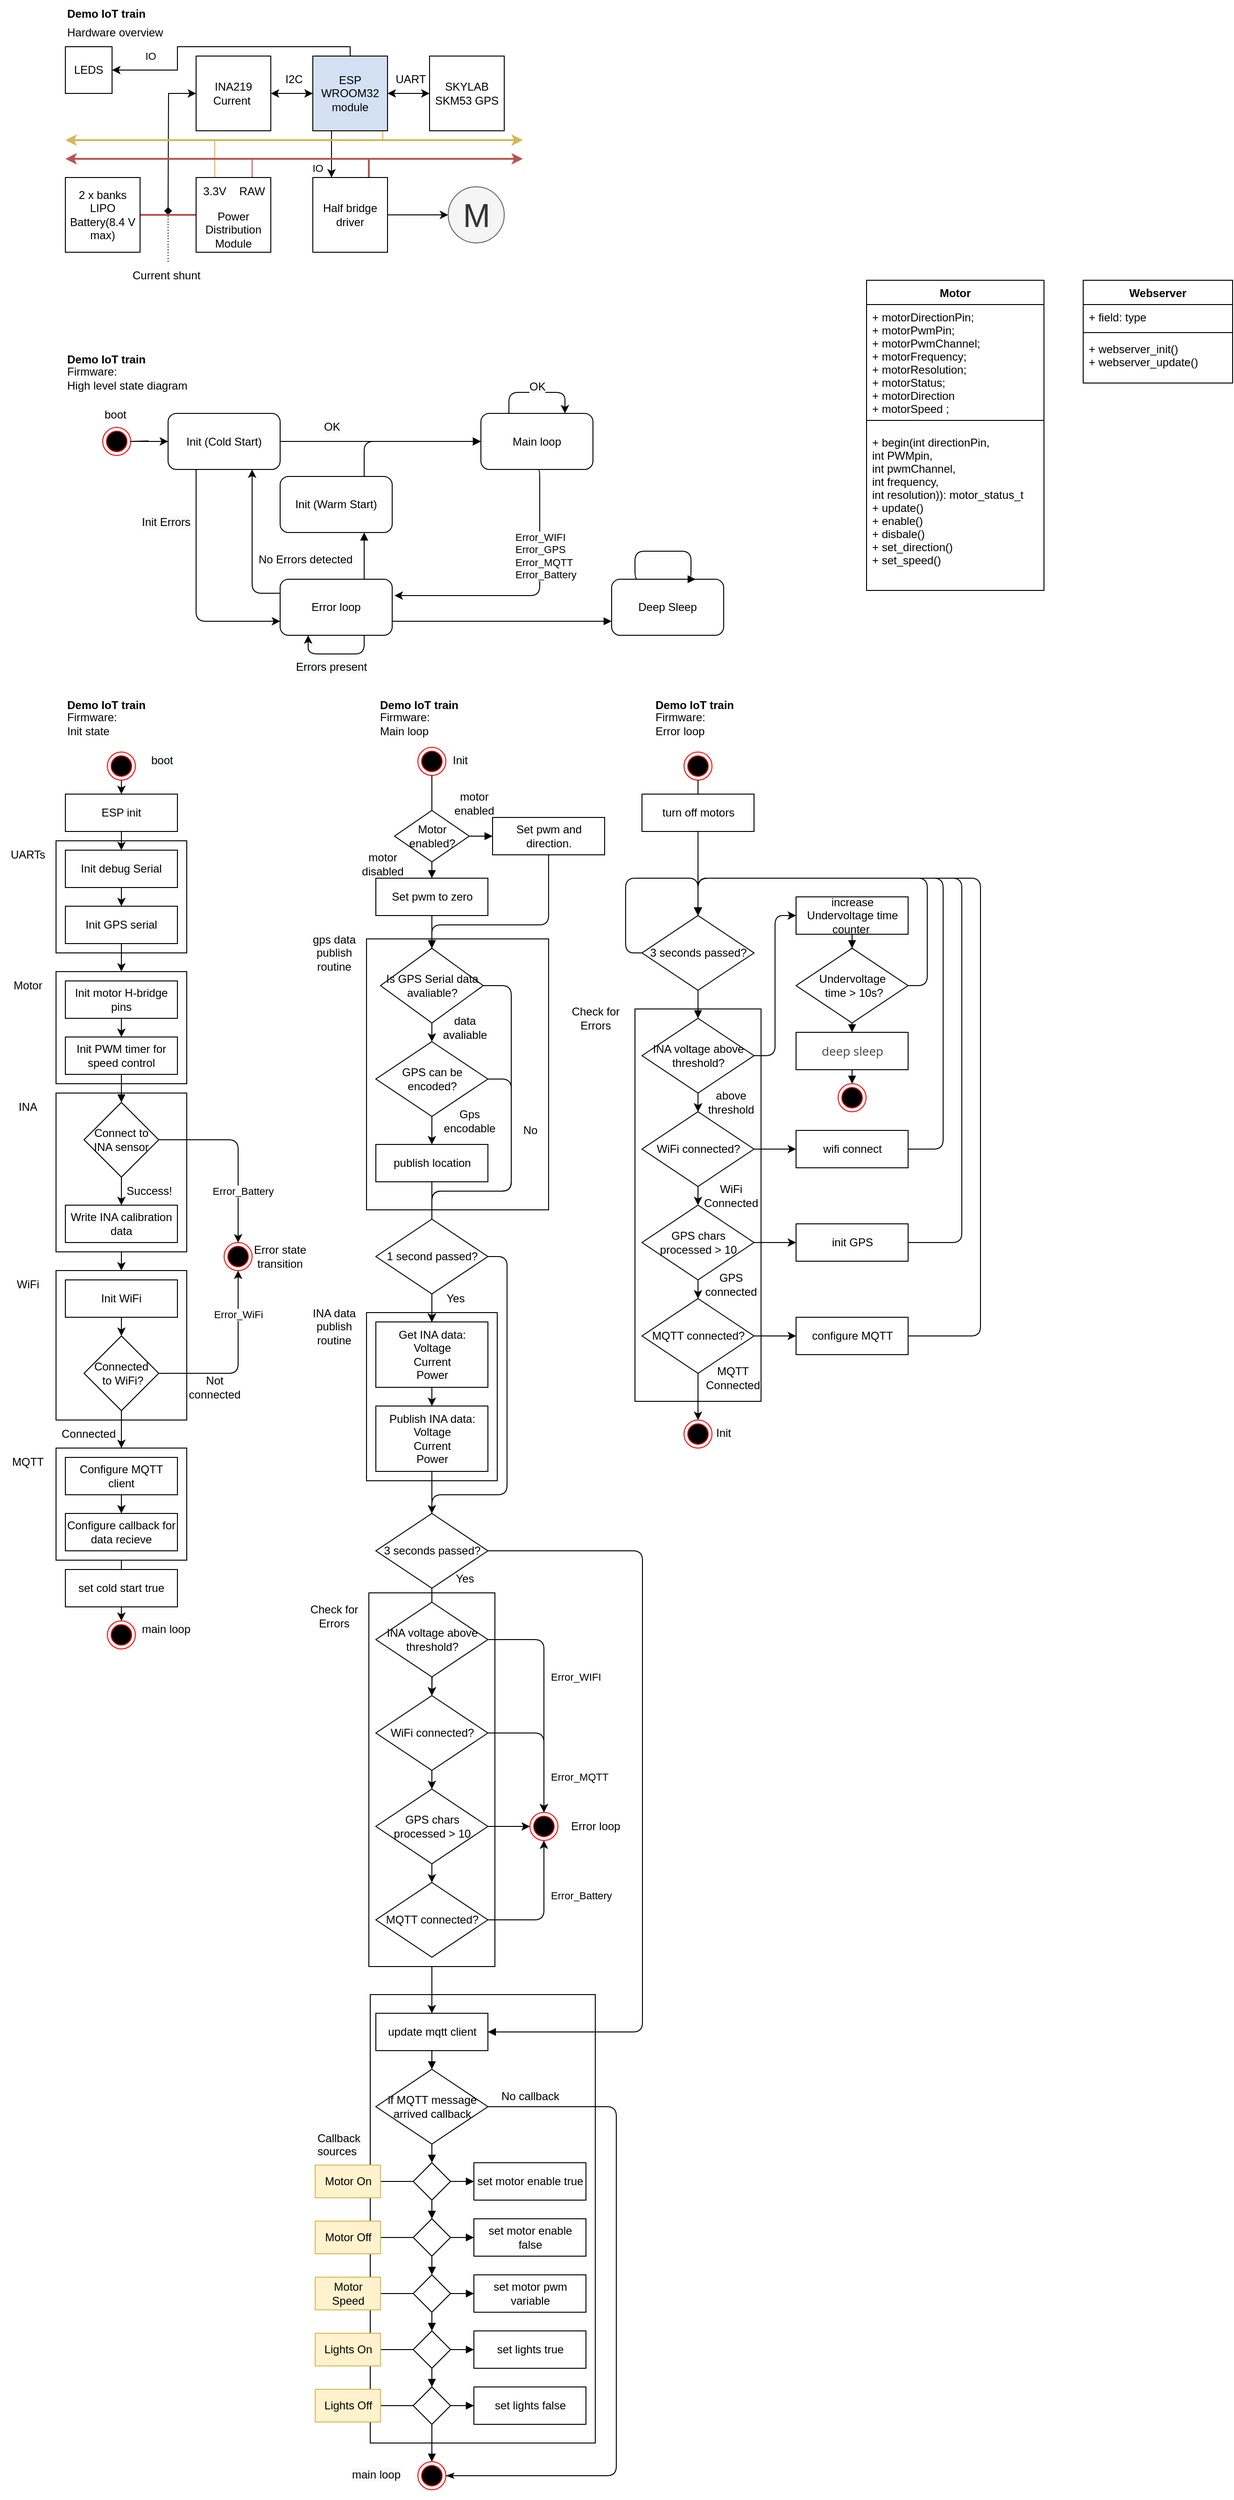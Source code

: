 <mxfile version="20.3.0" type="device"><diagram id="aPpRgj6Q2qNHP_JIIzVr" name="Page-1"><mxGraphModel dx="441" dy="279" grid="1" gridSize="10" guides="1" tooltips="1" connect="1" arrows="1" fold="1" page="1" pageScale="1" pageWidth="850" pageHeight="1100" math="0" shadow="0"><root><mxCell id="0"/><mxCell id="1" parent="0"/><mxCell id="JUj9asr4RHVJ1T2ivul6-318" value="" style="rounded=0;whiteSpace=wrap;html=1;fillColor=#FFFFFF;" vertex="1" parent="1"><mxGeometry x="406.5" y="2255" width="241" height="480" as="geometry"/></mxCell><mxCell id="JUj9asr4RHVJ1T2ivul6-277" style="edgeStyle=orthogonalEdgeStyle;rounded=1;orthogonalLoop=1;jettySize=auto;html=1;exitX=0.5;exitY=1;exitDx=0;exitDy=0;entryX=0.5;entryY=0;entryDx=0;entryDy=0;strokeWidth=1;startArrow=none;startFill=0;endArrow=classic;endFill=1;" edge="1" parent="1" source="JUj9asr4RHVJ1T2ivul6-253" target="JUj9asr4RHVJ1T2ivul6-261"><mxGeometry relative="1" as="geometry"/></mxCell><mxCell id="JUj9asr4RHVJ1T2ivul6-253" value="" style="rounded=0;whiteSpace=wrap;html=1;fillColor=#FFFFFF;" vertex="1" parent="1"><mxGeometry x="405" y="1825" width="135" height="400" as="geometry"/></mxCell><mxCell id="JUj9asr4RHVJ1T2ivul6-246" value="" style="rounded=0;whiteSpace=wrap;html=1;fillColor=#FFFFFF;" vertex="1" parent="1"><mxGeometry x="402.5" y="1125" width="195" height="290" as="geometry"/></mxCell><mxCell id="JUj9asr4RHVJ1T2ivul6-242" value="" style="rounded=0;whiteSpace=wrap;html=1;fillColor=#FFFFFF;" vertex="1" parent="1"><mxGeometry x="402.5" y="1525" width="140" height="180" as="geometry"/></mxCell><mxCell id="JUj9asr4RHVJ1T2ivul6-127" value="" style="rounded=0;whiteSpace=wrap;html=1;fillColor=#FFFFFF;" vertex="1" parent="1"><mxGeometry x="70" y="1290" width="140" height="170" as="geometry"/></mxCell><mxCell id="JUj9asr4RHVJ1T2ivul6-128" value="" style="rounded=0;whiteSpace=wrap;html=1;fillColor=#FFFFFF;" vertex="1" parent="1"><mxGeometry x="70" y="1020" width="140" height="120" as="geometry"/></mxCell><mxCell id="JUj9asr4RHVJ1T2ivul6-29" value="" style="edgeStyle=orthogonalEdgeStyle;rounded=0;orthogonalLoop=1;jettySize=auto;html=1;strokeWidth=1;endArrow=classic;endFill=1;startArrow=classic;startFill=1;" edge="1" parent="1" source="JuFUGR6iax0R50338T7Z-1" target="JuFUGR6iax0R50338T7Z-2"><mxGeometry relative="1" as="geometry"/></mxCell><mxCell id="JuFUGR6iax0R50338T7Z-1" value="SKYLAB SKM53 GPS" style="whiteSpace=wrap;html=1;aspect=fixed;" parent="1" vertex="1"><mxGeometry x="470" y="180" width="80" height="80" as="geometry"/></mxCell><mxCell id="JuFUGR6iax0R50338T7Z-13" style="edgeStyle=orthogonalEdgeStyle;rounded=0;orthogonalLoop=1;jettySize=auto;html=1;exitX=0.25;exitY=1;exitDx=0;exitDy=0;entryX=0.25;entryY=0;entryDx=0;entryDy=0;startArrow=none;startFill=0;" parent="1" source="JuFUGR6iax0R50338T7Z-2" target="JuFUGR6iax0R50338T7Z-8" edge="1"><mxGeometry relative="1" as="geometry"/></mxCell><mxCell id="JUj9asr4RHVJ1T2ivul6-14" style="edgeStyle=orthogonalEdgeStyle;rounded=0;orthogonalLoop=1;jettySize=auto;html=1;exitX=0.5;exitY=0;exitDx=0;exitDy=0;entryX=1;entryY=0.5;entryDx=0;entryDy=0;endArrow=classic;endFill=1;" edge="1" parent="1" source="JuFUGR6iax0R50338T7Z-2" target="JUj9asr4RHVJ1T2ivul6-13"><mxGeometry relative="1" as="geometry"><Array as="points"><mxPoint x="385" y="170"/><mxPoint x="200" y="170"/><mxPoint x="200" y="195"/></Array></mxGeometry></mxCell><mxCell id="JUj9asr4RHVJ1T2ivul6-15" value="IO" style="edgeLabel;html=1;align=center;verticalAlign=middle;resizable=0;points=[];" vertex="1" connectable="0" parent="JUj9asr4RHVJ1T2ivul6-14"><mxGeometry x="-0.54" y="1" relative="1" as="geometry"><mxPoint x="-158" y="9" as="offset"/></mxGeometry></mxCell><mxCell id="JUj9asr4RHVJ1T2ivul6-26" style="edgeStyle=orthogonalEdgeStyle;rounded=0;orthogonalLoop=1;jettySize=auto;html=1;exitX=0.75;exitY=1;exitDx=0;exitDy=0;strokeWidth=1;endArrow=none;endFill=0;fillColor=#fff2cc;strokeColor=#d6b656;" edge="1" parent="1" source="JuFUGR6iax0R50338T7Z-2"><mxGeometry relative="1" as="geometry"><mxPoint x="420" y="270" as="targetPoint"/></mxGeometry></mxCell><mxCell id="JuFUGR6iax0R50338T7Z-2" value="ESP WROOM32 module" style="whiteSpace=wrap;html=1;aspect=fixed;fillColor=#D4E1F5;" parent="1" vertex="1"><mxGeometry x="345" y="180" width="80" height="80" as="geometry"/></mxCell><mxCell id="JUj9asr4RHVJ1T2ivul6-31" style="edgeStyle=orthogonalEdgeStyle;rounded=0;orthogonalLoop=1;jettySize=auto;html=1;exitX=1;exitY=0.5;exitDx=0;exitDy=0;entryX=0;entryY=0.5;entryDx=0;entryDy=0;strokeWidth=1;startArrow=classic;startFill=1;endArrow=classic;endFill=1;" edge="1" parent="1" source="JuFUGR6iax0R50338T7Z-3" target="JuFUGR6iax0R50338T7Z-2"><mxGeometry relative="1" as="geometry"/></mxCell><mxCell id="JUj9asr4RHVJ1T2ivul6-36" style="edgeStyle=orthogonalEdgeStyle;rounded=0;orthogonalLoop=1;jettySize=auto;html=1;exitX=0;exitY=0.5;exitDx=0;exitDy=0;strokeWidth=1;startArrow=classic;startFill=1;endArrow=diamond;endFill=1;" edge="1" parent="1" source="JuFUGR6iax0R50338T7Z-3"><mxGeometry relative="1" as="geometry"><mxPoint x="190" y="350" as="targetPoint"/></mxGeometry></mxCell><mxCell id="JuFUGR6iax0R50338T7Z-3" value="INA219 Current&amp;nbsp;" style="whiteSpace=wrap;html=1;aspect=fixed;" parent="1" vertex="1"><mxGeometry x="220" y="180" width="80" height="80" as="geometry"/></mxCell><mxCell id="JuFUGR6iax0R50338T7Z-5" value="UART" style="text;html=1;strokeColor=none;fillColor=none;align=center;verticalAlign=middle;whiteSpace=wrap;rounded=0;" parent="1" vertex="1"><mxGeometry x="420" y="190" width="60" height="30" as="geometry"/></mxCell><mxCell id="JuFUGR6iax0R50338T7Z-12" style="edgeStyle=orthogonalEdgeStyle;rounded=0;orthogonalLoop=1;jettySize=auto;html=1;exitX=1;exitY=0.5;exitDx=0;exitDy=0;entryX=0;entryY=0.5;entryDx=0;entryDy=0;startArrow=none;startFill=0;" parent="1" source="JuFUGR6iax0R50338T7Z-8" target="JUj9asr4RHVJ1T2ivul6-16" edge="1"><mxGeometry relative="1" as="geometry"><mxPoint x="490" y="350" as="targetPoint"/></mxGeometry></mxCell><mxCell id="JUj9asr4RHVJ1T2ivul6-18" style="edgeStyle=orthogonalEdgeStyle;rounded=0;orthogonalLoop=1;jettySize=auto;html=1;endArrow=none;endFill=0;exitX=0.75;exitY=0;exitDx=0;exitDy=0;fillColor=#f8cecc;strokeColor=#b85450;strokeWidth=2;" edge="1" parent="1" source="JuFUGR6iax0R50338T7Z-8"><mxGeometry relative="1" as="geometry"><mxPoint x="405" y="290" as="targetPoint"/><Array as="points"><mxPoint x="405" y="300"/><mxPoint x="405" y="300"/></Array></mxGeometry></mxCell><mxCell id="JuFUGR6iax0R50338T7Z-8" value="Half bridge driver" style="whiteSpace=wrap;html=1;aspect=fixed;" parent="1" vertex="1"><mxGeometry x="345" y="310" width="80" height="80" as="geometry"/></mxCell><mxCell id="JUj9asr4RHVJ1T2ivul6-25" style="edgeStyle=orthogonalEdgeStyle;rounded=0;orthogonalLoop=1;jettySize=auto;html=1;exitX=1;exitY=0.5;exitDx=0;exitDy=0;strokeWidth=2;endArrow=none;endFill=0;fillColor=#f8cecc;strokeColor=#b85450;entryX=0;entryY=0.5;entryDx=0;entryDy=0;" edge="1" parent="1" source="JuFUGR6iax0R50338T7Z-14" target="JUj9asr4RHVJ1T2ivul6-2"><mxGeometry relative="1" as="geometry"><mxPoint x="120" y="290" as="targetPoint"/></mxGeometry></mxCell><mxCell id="JuFUGR6iax0R50338T7Z-14" value="2 x banks LIPO&lt;br&gt;Battery(8.4 V max)" style="whiteSpace=wrap;html=1;aspect=fixed;" parent="1" vertex="1"><mxGeometry x="80" y="310" width="80" height="80" as="geometry"/></mxCell><mxCell id="JUj9asr4RHVJ1T2ivul6-1" value="" style="endArrow=classic;startArrow=classic;html=1;rounded=0;fillColor=#fff2cc;strokeColor=#d6b656;strokeWidth=2;" edge="1" parent="1"><mxGeometry width="50" height="50" relative="1" as="geometry"><mxPoint x="80" y="270" as="sourcePoint"/><mxPoint x="570" y="270" as="targetPoint"/></mxGeometry></mxCell><mxCell id="JUj9asr4RHVJ1T2ivul6-5" style="edgeStyle=orthogonalEdgeStyle;rounded=0;orthogonalLoop=1;jettySize=auto;html=1;exitX=0.25;exitY=0;exitDx=0;exitDy=0;endArrow=none;endFill=0;fillColor=#fff2cc;strokeColor=#d6b656;" edge="1" parent="1" source="JUj9asr4RHVJ1T2ivul6-2"><mxGeometry relative="1" as="geometry"><mxPoint x="240" y="270" as="targetPoint"/><Array as="points"><mxPoint x="240" y="280"/><mxPoint x="240" y="280"/></Array></mxGeometry></mxCell><mxCell id="JUj9asr4RHVJ1T2ivul6-8" style="edgeStyle=orthogonalEdgeStyle;rounded=0;orthogonalLoop=1;jettySize=auto;html=1;exitX=0.75;exitY=0;exitDx=0;exitDy=0;endArrow=none;endFill=0;fillColor=#f8cecc;strokeColor=#b85450;" edge="1" parent="1" source="JUj9asr4RHVJ1T2ivul6-2"><mxGeometry relative="1" as="geometry"><mxPoint x="280" y="290" as="targetPoint"/></mxGeometry></mxCell><mxCell id="JUj9asr4RHVJ1T2ivul6-2" value="Power Distribution Module" style="whiteSpace=wrap;html=1;aspect=fixed;verticalAlign=bottom;" vertex="1" parent="1"><mxGeometry x="220" y="310" width="80" height="80" as="geometry"/></mxCell><mxCell id="JUj9asr4RHVJ1T2ivul6-6" value="" style="endArrow=classic;startArrow=classic;html=1;rounded=0;fillColor=#f8cecc;strokeColor=#b85450;strokeWidth=2;" edge="1" parent="1"><mxGeometry width="50" height="50" relative="1" as="geometry"><mxPoint x="80" y="290" as="sourcePoint"/><mxPoint x="570" y="290" as="targetPoint"/></mxGeometry></mxCell><mxCell id="JUj9asr4RHVJ1T2ivul6-9" value="3.3V" style="text;html=1;strokeColor=none;fillColor=none;align=center;verticalAlign=middle;whiteSpace=wrap;rounded=0;" vertex="1" parent="1"><mxGeometry x="210" y="310" width="60" height="30" as="geometry"/></mxCell><mxCell id="JUj9asr4RHVJ1T2ivul6-10" value="RAW" style="text;html=1;strokeColor=none;fillColor=none;align=center;verticalAlign=middle;whiteSpace=wrap;rounded=0;" vertex="1" parent="1"><mxGeometry x="250" y="310" width="60" height="30" as="geometry"/></mxCell><mxCell id="JUj9asr4RHVJ1T2ivul6-11" value="&lt;b&gt;Demo IoT train&lt;/b&gt;" style="text;html=1;strokeColor=none;fillColor=none;align=left;verticalAlign=middle;whiteSpace=wrap;rounded=0;" vertex="1" parent="1"><mxGeometry x="80" y="120" width="110" height="30" as="geometry"/></mxCell><mxCell id="JUj9asr4RHVJ1T2ivul6-12" value="Hardware overview" style="text;html=1;strokeColor=none;fillColor=none;align=left;verticalAlign=middle;whiteSpace=wrap;rounded=0;" vertex="1" parent="1"><mxGeometry x="80" y="140" width="110" height="30" as="geometry"/></mxCell><mxCell id="JUj9asr4RHVJ1T2ivul6-13" value="LEDS" style="whiteSpace=wrap;html=1;aspect=fixed;" vertex="1" parent="1"><mxGeometry x="80" y="170" width="50" height="50" as="geometry"/></mxCell><mxCell id="JUj9asr4RHVJ1T2ivul6-16" value="M" style="verticalLabelPosition=middle;shadow=0;dashed=0;align=center;html=1;verticalAlign=middle;strokeWidth=1;shape=ellipse;aspect=fixed;fontSize=35;fillColor=#f5f5f5;fontColor=#333333;strokeColor=#666666;" vertex="1" parent="1"><mxGeometry x="490" y="320" width="60" height="60" as="geometry"/></mxCell><mxCell id="JUj9asr4RHVJ1T2ivul6-20" value="IO" style="edgeLabel;html=1;align=center;verticalAlign=middle;resizable=0;points=[];" vertex="1" connectable="0" parent="1"><mxGeometry x="350" y="300" as="geometry"/></mxCell><mxCell id="JUj9asr4RHVJ1T2ivul6-32" value="I2C" style="text;html=1;strokeColor=none;fillColor=none;align=center;verticalAlign=middle;whiteSpace=wrap;rounded=0;" vertex="1" parent="1"><mxGeometry x="300" y="190" width="50" height="30" as="geometry"/></mxCell><mxCell id="JUj9asr4RHVJ1T2ivul6-38" style="edgeStyle=orthogonalEdgeStyle;rounded=0;orthogonalLoop=1;jettySize=auto;html=1;strokeWidth=1;startArrow=none;startFill=0;endArrow=none;endFill=0;dashed=1;dashPattern=1 2;" edge="1" parent="1" source="JUj9asr4RHVJ1T2ivul6-37"><mxGeometry relative="1" as="geometry"><mxPoint x="190" y="350" as="targetPoint"/></mxGeometry></mxCell><mxCell id="JUj9asr4RHVJ1T2ivul6-37" value="Current shunt" style="text;html=1;strokeColor=none;fillColor=none;align=left;verticalAlign=middle;whiteSpace=wrap;rounded=0;" vertex="1" parent="1"><mxGeometry x="150" y="400" width="80" height="30" as="geometry"/></mxCell><mxCell id="JUj9asr4RHVJ1T2ivul6-40" value="&lt;b&gt;Demo IoT train&lt;/b&gt;" style="text;html=1;strokeColor=none;fillColor=none;align=left;verticalAlign=middle;whiteSpace=wrap;rounded=0;" vertex="1" parent="1"><mxGeometry x="80" y="490" width="110" height="30" as="geometry"/></mxCell><mxCell id="JUj9asr4RHVJ1T2ivul6-41" value="Firmware: &lt;br&gt;High level state diagram" style="text;html=1;strokeColor=none;fillColor=none;align=left;verticalAlign=middle;whiteSpace=wrap;rounded=0;" vertex="1" parent="1"><mxGeometry x="80" y="510" width="160" height="30" as="geometry"/></mxCell><mxCell id="JUj9asr4RHVJ1T2ivul6-47" style="edgeStyle=orthogonalEdgeStyle;rounded=0;orthogonalLoop=1;jettySize=auto;html=1;entryX=-0.004;entryY=0.497;entryDx=0;entryDy=0;entryPerimeter=0;strokeWidth=1;startArrow=none;startFill=0;endArrow=none;endFill=0;" edge="1" parent="1" source="JUj9asr4RHVJ1T2ivul6-43"><mxGeometry relative="1" as="geometry"><mxPoint x="169" y="591.975" as="targetPoint"/></mxGeometry></mxCell><mxCell id="JUj9asr4RHVJ1T2ivul6-48" value="" style="edgeStyle=orthogonalEdgeStyle;rounded=0;orthogonalLoop=1;jettySize=auto;html=1;strokeWidth=1;startArrow=none;startFill=0;endArrow=classic;endFill=1;entryX=0;entryY=0.5;entryDx=0;entryDy=0;" edge="1" parent="1" source="JUj9asr4RHVJ1T2ivul6-43" target="JUj9asr4RHVJ1T2ivul6-50"><mxGeometry relative="1" as="geometry"><mxPoint x="170" y="592.5" as="targetPoint"/></mxGeometry></mxCell><mxCell id="JUj9asr4RHVJ1T2ivul6-43" value="" style="ellipse;html=1;shape=endState;fillColor=#000000;strokeColor=#ff0000;" vertex="1" parent="1"><mxGeometry x="120" y="577.5" width="30" height="30" as="geometry"/></mxCell><mxCell id="JUj9asr4RHVJ1T2ivul6-53" style="edgeStyle=orthogonalEdgeStyle;rounded=1;orthogonalLoop=1;jettySize=auto;html=1;exitX=0.25;exitY=1;exitDx=0;exitDy=0;strokeWidth=1;startArrow=none;startFill=0;endArrow=classic;endFill=1;entryX=0;entryY=0.75;entryDx=0;entryDy=0;" edge="1" parent="1" source="JUj9asr4RHVJ1T2ivul6-50" target="JUj9asr4RHVJ1T2ivul6-52"><mxGeometry relative="1" as="geometry"/></mxCell><mxCell id="JUj9asr4RHVJ1T2ivul6-56" style="edgeStyle=orthogonalEdgeStyle;rounded=1;orthogonalLoop=1;jettySize=auto;html=1;exitX=1;exitY=0.5;exitDx=0;exitDy=0;strokeWidth=1;startArrow=none;startFill=0;endArrow=classic;endFill=1;" edge="1" parent="1" source="JUj9asr4RHVJ1T2ivul6-50" target="JUj9asr4RHVJ1T2ivul6-55"><mxGeometry relative="1" as="geometry"/></mxCell><mxCell id="JUj9asr4RHVJ1T2ivul6-50" value="Init (Cold Start)" style="rounded=1;whiteSpace=wrap;html=1;fillColor=#FFFFFF;" vertex="1" parent="1"><mxGeometry x="190" y="562.5" width="120" height="60" as="geometry"/></mxCell><mxCell id="JUj9asr4RHVJ1T2ivul6-62" style="edgeStyle=orthogonalEdgeStyle;rounded=1;orthogonalLoop=1;jettySize=auto;html=1;exitX=0;exitY=0.25;exitDx=0;exitDy=0;entryX=0.75;entryY=1;entryDx=0;entryDy=0;strokeWidth=1;startArrow=none;startFill=0;endArrow=classic;endFill=1;" edge="1" parent="1" source="JUj9asr4RHVJ1T2ivul6-52" target="JUj9asr4RHVJ1T2ivul6-50"><mxGeometry relative="1" as="geometry"><Array as="points"><mxPoint x="280" y="755"/></Array></mxGeometry></mxCell><mxCell id="JUj9asr4RHVJ1T2ivul6-342" style="edgeStyle=orthogonalEdgeStyle;rounded=1;orthogonalLoop=1;jettySize=auto;html=1;exitX=0.75;exitY=0;exitDx=0;exitDy=0;entryX=0.75;entryY=1;entryDx=0;entryDy=0;strokeWidth=1;startArrow=none;startFill=0;endArrow=block;endFill=1;" edge="1" parent="1" source="JUj9asr4RHVJ1T2ivul6-52" target="JUj9asr4RHVJ1T2ivul6-329"><mxGeometry relative="1" as="geometry"/></mxCell><mxCell id="JUj9asr4RHVJ1T2ivul6-361" style="edgeStyle=orthogonalEdgeStyle;rounded=1;orthogonalLoop=1;jettySize=auto;html=1;exitX=1;exitY=0.75;exitDx=0;exitDy=0;entryX=0;entryY=0.75;entryDx=0;entryDy=0;strokeWidth=1;startArrow=none;startFill=0;endArrow=block;endFill=1;" edge="1" parent="1" source="JUj9asr4RHVJ1T2ivul6-52" target="JUj9asr4RHVJ1T2ivul6-360"><mxGeometry relative="1" as="geometry"/></mxCell><mxCell id="JUj9asr4RHVJ1T2ivul6-52" value="Error loop" style="rounded=1;whiteSpace=wrap;html=1;fillColor=#FFFFFF;" vertex="1" parent="1"><mxGeometry x="310" y="740" width="120" height="60" as="geometry"/></mxCell><mxCell id="JUj9asr4RHVJ1T2ivul6-54" style="edgeStyle=orthogonalEdgeStyle;rounded=1;orthogonalLoop=1;jettySize=auto;html=1;exitX=0.75;exitY=1;exitDx=0;exitDy=0;entryX=0.25;entryY=1;entryDx=0;entryDy=0;strokeWidth=1;startArrow=none;startFill=0;endArrow=classic;endFill=1;" edge="1" parent="1" source="JUj9asr4RHVJ1T2ivul6-52" target="JUj9asr4RHVJ1T2ivul6-52"><mxGeometry relative="1" as="geometry"><Array as="points"><mxPoint x="400" y="820"/><mxPoint x="340" y="820"/></Array></mxGeometry></mxCell><mxCell id="JUj9asr4RHVJ1T2ivul6-57" style="edgeStyle=orthogonalEdgeStyle;rounded=1;orthogonalLoop=1;jettySize=auto;html=1;exitX=0.5;exitY=1;exitDx=0;exitDy=0;strokeWidth=1;startArrow=none;startFill=0;endArrow=classic;endFill=1;" edge="1" parent="1" source="JUj9asr4RHVJ1T2ivul6-55"><mxGeometry relative="1" as="geometry"><mxPoint x="587.5" y="630" as="sourcePoint"/><mxPoint x="432.5" y="757.5" as="targetPoint"/><Array as="points"><mxPoint x="588" y="623"/><mxPoint x="588" y="758"/></Array></mxGeometry></mxCell><mxCell id="JUj9asr4RHVJ1T2ivul6-61" value="Error_WIFI&lt;br&gt;&lt;span style=&quot;text-align: center;&quot;&gt;Error_GPS&lt;/span&gt;&lt;br style=&quot;text-align: center;&quot;&gt;Error_MQTT&lt;br&gt;Error_Battery" style="edgeLabel;html=1;align=left;verticalAlign=middle;resizable=0;points=[];" vertex="1" connectable="0" parent="JUj9asr4RHVJ1T2ivul6-57"><mxGeometry x="-0.03" y="5" relative="1" as="geometry"><mxPoint x="-24" y="-48" as="offset"/></mxGeometry></mxCell><mxCell id="JUj9asr4RHVJ1T2ivul6-55" value="Main loop" style="rounded=1;whiteSpace=wrap;html=1;fillColor=#FFFFFF;" vertex="1" parent="1"><mxGeometry x="525" y="562.5" width="120" height="60" as="geometry"/></mxCell><mxCell id="JUj9asr4RHVJ1T2ivul6-59" style="edgeStyle=orthogonalEdgeStyle;rounded=1;orthogonalLoop=1;jettySize=auto;html=1;exitX=0.25;exitY=0;exitDx=0;exitDy=0;entryX=0.75;entryY=0;entryDx=0;entryDy=0;strokeWidth=1;startArrow=none;startFill=0;endArrow=classic;endFill=1;" edge="1" parent="1" source="JUj9asr4RHVJ1T2ivul6-55" target="JUj9asr4RHVJ1T2ivul6-55"><mxGeometry relative="1" as="geometry"><Array as="points"><mxPoint x="555" y="540"/><mxPoint x="615" y="540"/></Array></mxGeometry></mxCell><mxCell id="JUj9asr4RHVJ1T2ivul6-60" value="&lt;span style=&quot;color: rgb(0, 0, 0); font-family: Helvetica; font-size: 12px; font-style: normal; font-variant-ligatures: normal; font-variant-caps: normal; font-weight: 400; letter-spacing: normal; orphans: 2; text-align: center; text-indent: 0px; text-transform: none; widows: 2; word-spacing: 0px; -webkit-text-stroke-width: 0px; background-color: rgb(248, 249, 250); text-decoration-thickness: initial; text-decoration-style: initial; text-decoration-color: initial; float: none; display: inline !important;&quot;&gt;boot&lt;/span&gt;" style="text;whiteSpace=wrap;html=1;" vertex="1" parent="1"><mxGeometry x="120" y="550" width="50" height="40" as="geometry"/></mxCell><mxCell id="JUj9asr4RHVJ1T2ivul6-64" value="&lt;span style=&quot;color: rgb(0, 0, 0); font-family: Helvetica; font-size: 12px; font-style: normal; font-variant-ligatures: normal; font-variant-caps: normal; font-weight: 400; letter-spacing: normal; orphans: 2; text-align: center; text-indent: 0px; text-transform: none; widows: 2; word-spacing: 0px; -webkit-text-stroke-width: 0px; background-color: rgb(248, 249, 250); text-decoration-thickness: initial; text-decoration-style: initial; text-decoration-color: initial; float: none; display: inline !important;&quot;&gt;OK&lt;/span&gt;" style="text;whiteSpace=wrap;html=1;" vertex="1" parent="1"><mxGeometry x="355" y="562.5" width="50" height="40" as="geometry"/></mxCell><mxCell id="JUj9asr4RHVJ1T2ivul6-65" value="&lt;span style=&quot;color: rgb(0, 0, 0); font-family: Helvetica; font-size: 12px; font-style: normal; font-variant-ligatures: normal; font-variant-caps: normal; font-weight: 400; letter-spacing: normal; orphans: 2; text-align: center; text-indent: 0px; text-transform: none; widows: 2; word-spacing: 0px; -webkit-text-stroke-width: 0px; background-color: rgb(248, 249, 250); text-decoration-thickness: initial; text-decoration-style: initial; text-decoration-color: initial; float: none; display: inline !important;&quot;&gt;OK&lt;/span&gt;" style="text;whiteSpace=wrap;html=1;" vertex="1" parent="1"><mxGeometry x="575" y="520" width="50" height="40" as="geometry"/></mxCell><mxCell id="JUj9asr4RHVJ1T2ivul6-66" value="&lt;span style=&quot;color: rgb(0, 0, 0); font-family: Helvetica; font-size: 12px; font-style: normal; font-variant-ligatures: normal; font-variant-caps: normal; font-weight: 400; letter-spacing: normal; orphans: 2; text-align: center; text-indent: 0px; text-transform: none; widows: 2; word-spacing: 0px; -webkit-text-stroke-width: 0px; background-color: rgb(248, 249, 250); text-decoration-thickness: initial; text-decoration-style: initial; text-decoration-color: initial; float: none; display: inline !important;&quot;&gt;Errors present&lt;/span&gt;" style="text;whiteSpace=wrap;html=1;" vertex="1" parent="1"><mxGeometry x="325" y="820" width="95" height="40" as="geometry"/></mxCell><mxCell id="JUj9asr4RHVJ1T2ivul6-67" value="&lt;span style=&quot;color: rgb(0, 0, 0); font-family: Helvetica; font-size: 12px; font-style: normal; font-variant-ligatures: normal; font-variant-caps: normal; font-weight: 400; letter-spacing: normal; orphans: 2; text-align: center; text-indent: 0px; text-transform: none; widows: 2; word-spacing: 0px; -webkit-text-stroke-width: 0px; background-color: rgb(248, 249, 250); text-decoration-thickness: initial; text-decoration-style: initial; text-decoration-color: initial; float: none; display: inline !important;&quot;&gt;Init Errors&lt;/span&gt;" style="text;whiteSpace=wrap;html=1;" vertex="1" parent="1"><mxGeometry x="160" y="665" width="60" height="40" as="geometry"/></mxCell><mxCell id="JUj9asr4RHVJ1T2ivul6-68" value="&lt;div style=&quot;text-align: center;&quot;&gt;&lt;span style=&quot;background-color: initial;&quot;&gt;No Errors detected&lt;/span&gt;&lt;/div&gt;" style="text;whiteSpace=wrap;html=1;" vertex="1" parent="1"><mxGeometry x="285" y="705" width="110" height="30" as="geometry"/></mxCell><mxCell id="JUj9asr4RHVJ1T2ivul6-69" value="&lt;b&gt;Demo IoT train&lt;/b&gt;" style="text;html=1;strokeColor=none;fillColor=none;align=left;verticalAlign=middle;whiteSpace=wrap;rounded=0;" vertex="1" parent="1"><mxGeometry x="80" y="860" width="110" height="30" as="geometry"/></mxCell><mxCell id="JUj9asr4RHVJ1T2ivul6-70" value="Firmware:&lt;br&gt;Init state" style="text;html=1;strokeColor=none;fillColor=none;align=left;verticalAlign=middle;whiteSpace=wrap;rounded=0;" vertex="1" parent="1"><mxGeometry x="80" y="880" width="160" height="30" as="geometry"/></mxCell><mxCell id="JUj9asr4RHVJ1T2ivul6-118" style="edgeStyle=orthogonalEdgeStyle;rounded=1;orthogonalLoop=1;jettySize=auto;html=1;exitX=0.5;exitY=1;exitDx=0;exitDy=0;entryX=0.5;entryY=0;entryDx=0;entryDy=0;strokeWidth=1;startArrow=none;startFill=0;endArrow=classic;endFill=1;" edge="1" parent="1" source="JUj9asr4RHVJ1T2ivul6-113" target="JUj9asr4RHVJ1T2ivul6-116"><mxGeometry relative="1" as="geometry"/></mxCell><mxCell id="JUj9asr4RHVJ1T2ivul6-113" value="" style="ellipse;html=1;shape=endState;fillColor=#000000;strokeColor=#ff0000;" vertex="1" parent="1"><mxGeometry x="125" y="925" width="30" height="30" as="geometry"/></mxCell><mxCell id="JUj9asr4RHVJ1T2ivul6-123" style="edgeStyle=orthogonalEdgeStyle;rounded=1;orthogonalLoop=1;jettySize=auto;html=1;exitX=0.5;exitY=1;exitDx=0;exitDy=0;entryX=0.5;entryY=0;entryDx=0;entryDy=0;strokeWidth=1;startArrow=none;startFill=0;endArrow=classic;endFill=1;" edge="1" parent="1" source="JUj9asr4RHVJ1T2ivul6-114" target="JUj9asr4RHVJ1T2ivul6-120"><mxGeometry relative="1" as="geometry"/></mxCell><mxCell id="JUj9asr4RHVJ1T2ivul6-114" value="Init debug Serial" style="rounded=0;whiteSpace=wrap;html=1;fillColor=#FFFFFF;" vertex="1" parent="1"><mxGeometry x="80" y="1030" width="120" height="40" as="geometry"/></mxCell><mxCell id="JUj9asr4RHVJ1T2ivul6-119" style="edgeStyle=orthogonalEdgeStyle;rounded=1;orthogonalLoop=1;jettySize=auto;html=1;exitX=0.5;exitY=1;exitDx=0;exitDy=0;entryX=0.5;entryY=0;entryDx=0;entryDy=0;strokeWidth=1;startArrow=none;startFill=0;endArrow=classic;endFill=1;" edge="1" parent="1" source="JUj9asr4RHVJ1T2ivul6-116" target="JUj9asr4RHVJ1T2ivul6-114"><mxGeometry relative="1" as="geometry"/></mxCell><mxCell id="JUj9asr4RHVJ1T2ivul6-116" value="ESP init" style="rounded=0;whiteSpace=wrap;html=1;fillColor=#FFFFFF;" vertex="1" parent="1"><mxGeometry x="80" y="970" width="120" height="40" as="geometry"/></mxCell><mxCell id="JUj9asr4RHVJ1T2ivul6-124" style="edgeStyle=orthogonalEdgeStyle;rounded=1;orthogonalLoop=1;jettySize=auto;html=1;exitX=0.5;exitY=1;exitDx=0;exitDy=0;strokeWidth=1;startArrow=none;startFill=0;endArrow=classic;endFill=1;" edge="1" parent="1" source="JUj9asr4RHVJ1T2ivul6-120"><mxGeometry relative="1" as="geometry"><mxPoint x="140" y="1140" as="sourcePoint"/><mxPoint x="140" y="1160" as="targetPoint"/></mxGeometry></mxCell><mxCell id="JUj9asr4RHVJ1T2ivul6-120" value="Init GPS serial" style="rounded=0;whiteSpace=wrap;html=1;fillColor=#FFFFFF;" vertex="1" parent="1"><mxGeometry x="80" y="1090" width="120" height="40" as="geometry"/></mxCell><mxCell id="JUj9asr4RHVJ1T2ivul6-126" style="edgeStyle=orthogonalEdgeStyle;rounded=1;orthogonalLoop=1;jettySize=auto;html=1;exitX=0.5;exitY=1;exitDx=0;exitDy=0;strokeWidth=1;startArrow=none;startFill=0;endArrow=classic;endFill=1;" edge="1" parent="1" source="JUj9asr4RHVJ1T2ivul6-138" target="JUj9asr4RHVJ1T2ivul6-125"><mxGeometry relative="1" as="geometry"><mxPoint x="140" y="1390" as="sourcePoint"/></mxGeometry></mxCell><mxCell id="JUj9asr4RHVJ1T2ivul6-136" style="edgeStyle=orthogonalEdgeStyle;rounded=1;orthogonalLoop=1;jettySize=auto;html=1;entryX=0.5;entryY=0;entryDx=0;entryDy=0;strokeWidth=1;startArrow=none;startFill=0;endArrow=classic;endFill=1;" edge="1" parent="1" target="JUj9asr4RHVJ1T2ivul6-132"><mxGeometry relative="1" as="geometry"><mxPoint x="140" y="1460" as="sourcePoint"/></mxGeometry></mxCell><mxCell id="JUj9asr4RHVJ1T2ivul6-125" value="Write INA calibration data" style="rounded=0;whiteSpace=wrap;html=1;fillColor=#FFFFFF;" vertex="1" parent="1"><mxGeometry x="80" y="1410" width="120" height="40" as="geometry"/></mxCell><mxCell id="JUj9asr4RHVJ1T2ivul6-130" value="UARTs" style="text;html=1;strokeColor=none;fillColor=none;align=center;verticalAlign=middle;whiteSpace=wrap;rounded=0;" vertex="1" parent="1"><mxGeometry x="10" y="1020" width="60" height="30" as="geometry"/></mxCell><mxCell id="JUj9asr4RHVJ1T2ivul6-131" value="INA" style="text;html=1;strokeColor=none;fillColor=none;align=center;verticalAlign=middle;whiteSpace=wrap;rounded=0;" vertex="1" parent="1"><mxGeometry x="10" y="1290" width="60" height="30" as="geometry"/></mxCell><mxCell id="JUj9asr4RHVJ1T2ivul6-132" value="" style="rounded=0;whiteSpace=wrap;html=1;fillColor=#FFFFFF;" vertex="1" parent="1"><mxGeometry x="70" y="1480" width="140" height="160" as="geometry"/></mxCell><mxCell id="JUj9asr4RHVJ1T2ivul6-133" style="edgeStyle=orthogonalEdgeStyle;rounded=1;orthogonalLoop=1;jettySize=auto;html=1;exitX=0.5;exitY=1;exitDx=0;exitDy=0;strokeWidth=1;startArrow=none;startFill=0;endArrow=classic;endFill=1;entryX=0.5;entryY=0;entryDx=0;entryDy=0;" edge="1" parent="1" source="JUj9asr4RHVJ1T2ivul6-134" target="JUj9asr4RHVJ1T2ivul6-143"><mxGeometry relative="1" as="geometry"><mxPoint x="140" y="1550" as="targetPoint"/></mxGeometry></mxCell><mxCell id="JUj9asr4RHVJ1T2ivul6-134" value="Init WiFi" style="rounded=0;whiteSpace=wrap;html=1;fillColor=#FFFFFF;" vertex="1" parent="1"><mxGeometry x="80" y="1490" width="120" height="40" as="geometry"/></mxCell><mxCell id="JUj9asr4RHVJ1T2ivul6-137" value="WiFi" style="text;html=1;strokeColor=none;fillColor=none;align=center;verticalAlign=middle;whiteSpace=wrap;rounded=0;" vertex="1" parent="1"><mxGeometry x="10" y="1480" width="60" height="30" as="geometry"/></mxCell><mxCell id="JUj9asr4RHVJ1T2ivul6-140" style="edgeStyle=orthogonalEdgeStyle;rounded=1;orthogonalLoop=1;jettySize=auto;html=1;exitX=1;exitY=0.5;exitDx=0;exitDy=0;strokeWidth=1;startArrow=none;startFill=0;endArrow=classic;endFill=1;entryX=0.5;entryY=0;entryDx=0;entryDy=0;" edge="1" parent="1" source="JUj9asr4RHVJ1T2ivul6-138" target="JUj9asr4RHVJ1T2ivul6-145"><mxGeometry relative="1" as="geometry"><mxPoint x="320" y="1340" as="targetPoint"/></mxGeometry></mxCell><mxCell id="JUj9asr4RHVJ1T2ivul6-142" value="Error_Battery" style="edgeLabel;html=1;align=center;verticalAlign=middle;resizable=0;points=[];" vertex="1" connectable="0" parent="JUj9asr4RHVJ1T2ivul6-140"><mxGeometry x="0.143" y="-4" relative="1" as="geometry"><mxPoint x="9" y="28" as="offset"/></mxGeometry></mxCell><mxCell id="JUj9asr4RHVJ1T2ivul6-138" value="Connect to INA sensor" style="rhombus;whiteSpace=wrap;html=1;fillColor=#FFFFFF;" vertex="1" parent="1"><mxGeometry x="100" y="1300" width="80" height="80" as="geometry"/></mxCell><mxCell id="JUj9asr4RHVJ1T2ivul6-139" value="Success!" style="text;html=1;strokeColor=none;fillColor=none;align=center;verticalAlign=middle;whiteSpace=wrap;rounded=0;" vertex="1" parent="1"><mxGeometry x="140" y="1380" width="60" height="30" as="geometry"/></mxCell><mxCell id="JUj9asr4RHVJ1T2ivul6-144" style="edgeStyle=orthogonalEdgeStyle;rounded=1;orthogonalLoop=1;jettySize=auto;html=1;exitX=1;exitY=0.5;exitDx=0;exitDy=0;strokeWidth=1;startArrow=none;startFill=0;endArrow=classic;endFill=1;entryX=0.5;entryY=1;entryDx=0;entryDy=0;" edge="1" parent="1" source="JUj9asr4RHVJ1T2ivul6-143" target="JUj9asr4RHVJ1T2ivul6-145"><mxGeometry relative="1" as="geometry"><mxPoint x="310" y="1590" as="targetPoint"/></mxGeometry></mxCell><mxCell id="JUj9asr4RHVJ1T2ivul6-147" value="Error_WiFi" style="edgeLabel;html=1;align=center;verticalAlign=middle;resizable=0;points=[];" vertex="1" connectable="0" parent="JUj9asr4RHVJ1T2ivul6-144"><mxGeometry x="0.356" y="-2" relative="1" as="geometry"><mxPoint x="-2" y="-16" as="offset"/></mxGeometry></mxCell><mxCell id="JUj9asr4RHVJ1T2ivul6-149" style="edgeStyle=orthogonalEdgeStyle;rounded=1;orthogonalLoop=1;jettySize=auto;html=1;strokeWidth=1;startArrow=none;startFill=0;endArrow=classic;endFill=1;entryX=0.5;entryY=0;entryDx=0;entryDy=0;" edge="1" parent="1" source="JUj9asr4RHVJ1T2ivul6-143"><mxGeometry relative="1" as="geometry"><mxPoint x="140" y="1670" as="targetPoint"/></mxGeometry></mxCell><mxCell id="JUj9asr4RHVJ1T2ivul6-143" value="Connected&lt;br&gt;&amp;nbsp;to WiFi?" style="rhombus;whiteSpace=wrap;html=1;fillColor=#FFFFFF;" vertex="1" parent="1"><mxGeometry x="100" y="1550" width="80" height="80" as="geometry"/></mxCell><mxCell id="JUj9asr4RHVJ1T2ivul6-145" value="" style="ellipse;html=1;shape=endState;fillColor=#000000;strokeColor=#ff0000;" vertex="1" parent="1"><mxGeometry x="250" y="1450" width="30" height="30" as="geometry"/></mxCell><mxCell id="JUj9asr4RHVJ1T2ivul6-146" value="Error state transition" style="text;html=1;strokeColor=none;fillColor=none;align=center;verticalAlign=middle;whiteSpace=wrap;rounded=0;" vertex="1" parent="1"><mxGeometry x="280" y="1450" width="60" height="30" as="geometry"/></mxCell><mxCell id="JUj9asr4RHVJ1T2ivul6-166" style="edgeStyle=orthogonalEdgeStyle;rounded=1;orthogonalLoop=1;jettySize=auto;html=1;exitX=0.5;exitY=1;exitDx=0;exitDy=0;entryX=0.5;entryY=0;entryDx=0;entryDy=0;strokeWidth=1;startArrow=none;startFill=0;endArrow=classic;endFill=1;" edge="1" parent="1" source="JUj9asr4RHVJ1T2ivul6-159" target="JUj9asr4RHVJ1T2ivul6-165"><mxGeometry relative="1" as="geometry"/></mxCell><mxCell id="JUj9asr4RHVJ1T2ivul6-159" value="" style="rounded=0;whiteSpace=wrap;html=1;fillColor=#FFFFFF;" vertex="1" parent="1"><mxGeometry x="70" y="1670" width="140" height="120" as="geometry"/></mxCell><mxCell id="JUj9asr4RHVJ1T2ivul6-160" value="MQTT" style="text;html=1;strokeColor=none;fillColor=none;align=center;verticalAlign=middle;whiteSpace=wrap;rounded=0;" vertex="1" parent="1"><mxGeometry x="10" y="1670" width="60" height="30" as="geometry"/></mxCell><mxCell id="JUj9asr4RHVJ1T2ivul6-161" style="edgeStyle=orthogonalEdgeStyle;rounded=1;orthogonalLoop=1;jettySize=auto;html=1;exitX=0.5;exitY=1;exitDx=0;exitDy=0;strokeWidth=1;startArrow=none;startFill=0;endArrow=classic;endFill=1;" edge="1" parent="1" source="JUj9asr4RHVJ1T2ivul6-162" target="JUj9asr4RHVJ1T2ivul6-163"><mxGeometry relative="1" as="geometry"/></mxCell><mxCell id="JUj9asr4RHVJ1T2ivul6-162" value="Configure MQTT client" style="rounded=0;whiteSpace=wrap;html=1;fillColor=#FFFFFF;" vertex="1" parent="1"><mxGeometry x="80" y="1680" width="120" height="40" as="geometry"/></mxCell><mxCell id="JUj9asr4RHVJ1T2ivul6-163" value="Configure callback for data recieve" style="rounded=0;whiteSpace=wrap;html=1;fillColor=#FFFFFF;" vertex="1" parent="1"><mxGeometry x="80" y="1740" width="120" height="40" as="geometry"/></mxCell><mxCell id="JUj9asr4RHVJ1T2ivul6-165" value="" style="ellipse;html=1;shape=endState;fillColor=#000000;strokeColor=#ff0000;" vertex="1" parent="1"><mxGeometry x="125" y="1855" width="30" height="30" as="geometry"/></mxCell><mxCell id="JUj9asr4RHVJ1T2ivul6-168" value="&lt;span style=&quot;color: rgb(0, 0, 0); font-family: Helvetica; font-size: 12px; font-style: normal; font-variant-ligatures: normal; font-variant-caps: normal; font-weight: 400; letter-spacing: normal; orphans: 2; text-align: center; text-indent: 0px; text-transform: none; widows: 2; word-spacing: 0px; -webkit-text-stroke-width: 0px; background-color: rgb(248, 249, 250); text-decoration-thickness: initial; text-decoration-style: initial; text-decoration-color: initial; float: none; display: inline !important;&quot;&gt;boot&lt;/span&gt;" style="text;whiteSpace=wrap;html=1;" vertex="1" parent="1"><mxGeometry x="170" y="920" width="95" height="40" as="geometry"/></mxCell><mxCell id="JUj9asr4RHVJ1T2ivul6-169" value="&lt;span style=&quot;color: rgb(0, 0, 0); font-family: Helvetica; font-size: 12px; font-style: normal; font-variant-ligatures: normal; font-variant-caps: normal; font-weight: 400; letter-spacing: normal; orphans: 2; text-align: center; text-indent: 0px; text-transform: none; widows: 2; word-spacing: 0px; -webkit-text-stroke-width: 0px; background-color: rgb(248, 249, 250); text-decoration-thickness: initial; text-decoration-style: initial; text-decoration-color: initial; float: none; display: inline !important;&quot;&gt;main loop&lt;/span&gt;" style="text;whiteSpace=wrap;html=1;" vertex="1" parent="1"><mxGeometry x="160" y="1850" width="95" height="40" as="geometry"/></mxCell><mxCell id="JUj9asr4RHVJ1T2ivul6-172" value="&lt;b&gt;Demo IoT train&lt;/b&gt;" style="text;html=1;strokeColor=none;fillColor=none;align=left;verticalAlign=middle;whiteSpace=wrap;rounded=0;" vertex="1" parent="1"><mxGeometry x="415" y="860" width="110" height="30" as="geometry"/></mxCell><mxCell id="JUj9asr4RHVJ1T2ivul6-173" value="Firmware:&lt;br&gt;Main loop" style="text;html=1;strokeColor=none;fillColor=none;align=left;verticalAlign=middle;whiteSpace=wrap;rounded=0;" vertex="1" parent="1"><mxGeometry x="415" y="880" width="160" height="30" as="geometry"/></mxCell><mxCell id="JUj9asr4RHVJ1T2ivul6-174" style="edgeStyle=orthogonalEdgeStyle;rounded=1;orthogonalLoop=1;jettySize=auto;html=1;exitX=0.5;exitY=1;exitDx=0;exitDy=0;entryX=0.5;entryY=0;entryDx=0;entryDy=0;strokeWidth=1;startArrow=none;startFill=0;endArrow=classic;endFill=1;" edge="1" parent="1" source="JUj9asr4RHVJ1T2ivul6-403"><mxGeometry relative="1" as="geometry"><mxPoint x="472.5" y="1025" as="targetPoint"/></mxGeometry></mxCell><mxCell id="JUj9asr4RHVJ1T2ivul6-175" value="" style="ellipse;html=1;shape=endState;fillColor=#000000;strokeColor=#ff0000;" vertex="1" parent="1"><mxGeometry x="457.5" y="920" width="30" height="30" as="geometry"/></mxCell><mxCell id="JUj9asr4RHVJ1T2ivul6-214" value="&lt;span style=&quot;color: rgb(0, 0, 0); font-family: Helvetica; font-size: 12px; font-style: normal; font-variant-ligatures: normal; font-variant-caps: normal; font-weight: 400; letter-spacing: normal; orphans: 2; text-align: center; text-indent: 0px; text-transform: none; widows: 2; word-spacing: 0px; -webkit-text-stroke-width: 0px; background-color: rgb(248, 249, 250); text-decoration-thickness: initial; text-decoration-style: initial; text-decoration-color: initial; float: none; display: inline !important;&quot;&gt;Init&lt;/span&gt;" style="text;whiteSpace=wrap;html=1;" vertex="1" parent="1"><mxGeometry x="492.5" y="920" width="95" height="40" as="geometry"/></mxCell><mxCell id="JUj9asr4RHVJ1T2ivul6-416" style="edgeStyle=orthogonalEdgeStyle;rounded=1;orthogonalLoop=1;jettySize=auto;html=1;entryX=0.5;entryY=0;entryDx=0;entryDy=0;strokeWidth=1;startArrow=none;startFill=0;endArrow=block;endFill=1;" edge="1" parent="1" source="JUj9asr4RHVJ1T2ivul6-216" target="JUj9asr4RHVJ1T2ivul6-217"><mxGeometry relative="1" as="geometry"><Array as="points"><mxPoint x="598" y="1110"/><mxPoint x="473" y="1110"/></Array></mxGeometry></mxCell><mxCell id="JUj9asr4RHVJ1T2ivul6-216" value="Set pwm and direction." style="rounded=0;whiteSpace=wrap;html=1;fillColor=#FFFFFF;" vertex="1" parent="1"><mxGeometry x="537.5" y="995" width="120" height="40" as="geometry"/></mxCell><mxCell id="JUj9asr4RHVJ1T2ivul6-220" style="edgeStyle=orthogonalEdgeStyle;rounded=1;orthogonalLoop=1;jettySize=auto;html=1;exitX=0.5;exitY=1;exitDx=0;exitDy=0;entryX=0.5;entryY=0;entryDx=0;entryDy=0;strokeWidth=1;startArrow=none;startFill=0;endArrow=classic;endFill=1;" edge="1" parent="1" source="JUj9asr4RHVJ1T2ivul6-217" target="JUj9asr4RHVJ1T2ivul6-221"><mxGeometry relative="1" as="geometry"><mxPoint x="472.5" y="1245" as="targetPoint"/></mxGeometry></mxCell><mxCell id="JUj9asr4RHVJ1T2ivul6-229" style="edgeStyle=orthogonalEdgeStyle;rounded=1;orthogonalLoop=1;jettySize=auto;html=1;exitX=1;exitY=0.5;exitDx=0;exitDy=0;entryX=0.5;entryY=0;entryDx=0;entryDy=0;strokeWidth=1;startArrow=none;startFill=0;endArrow=classic;endFill=1;" edge="1" parent="1" source="JUj9asr4RHVJ1T2ivul6-217" target="JUj9asr4RHVJ1T2ivul6-239"><mxGeometry relative="1" as="geometry"><mxPoint x="532.5" y="1425" as="targetPoint"/><Array as="points"><mxPoint x="557.5" y="1175"/><mxPoint x="557.5" y="1395"/><mxPoint x="472.5" y="1395"/></Array></mxGeometry></mxCell><mxCell id="JUj9asr4RHVJ1T2ivul6-217" value="Is GPS Serial data avaliable?" style="rhombus;whiteSpace=wrap;html=1;fillColor=#FFFFFF;" vertex="1" parent="1"><mxGeometry x="417.5" y="1135" width="110" height="80" as="geometry"/></mxCell><mxCell id="JUj9asr4RHVJ1T2ivul6-225" style="edgeStyle=orthogonalEdgeStyle;rounded=1;orthogonalLoop=1;jettySize=auto;html=1;exitX=0.5;exitY=1;exitDx=0;exitDy=0;entryX=0.5;entryY=0;entryDx=0;entryDy=0;strokeWidth=1;startArrow=none;startFill=0;endArrow=classic;endFill=1;" edge="1" parent="1" source="JUj9asr4RHVJ1T2ivul6-221" target="JUj9asr4RHVJ1T2ivul6-224"><mxGeometry relative="1" as="geometry"/></mxCell><mxCell id="JUj9asr4RHVJ1T2ivul6-230" style="edgeStyle=orthogonalEdgeStyle;rounded=1;orthogonalLoop=1;jettySize=auto;html=1;exitX=1;exitY=0.5;exitDx=0;exitDy=0;strokeWidth=1;startArrow=none;startFill=0;endArrow=classic;endFill=1;" edge="1" parent="1" source="JUj9asr4RHVJ1T2ivul6-221" target="JUj9asr4RHVJ1T2ivul6-239"><mxGeometry relative="1" as="geometry"><mxPoint x="532.5" y="1425" as="targetPoint"/><Array as="points"><mxPoint x="557.5" y="1275"/><mxPoint x="557.5" y="1395"/><mxPoint x="472.5" y="1395"/></Array></mxGeometry></mxCell><mxCell id="JUj9asr4RHVJ1T2ivul6-221" value="GPS can be encoded?" style="rhombus;whiteSpace=wrap;html=1;fillColor=#FFFFFF;" vertex="1" parent="1"><mxGeometry x="412.5" y="1235" width="120" height="80" as="geometry"/></mxCell><mxCell id="JUj9asr4RHVJ1T2ivul6-222" value="data avaliable" style="text;html=1;strokeColor=none;fillColor=none;align=center;verticalAlign=middle;whiteSpace=wrap;rounded=0;" vertex="1" parent="1"><mxGeometry x="477.5" y="1205" width="60" height="30" as="geometry"/></mxCell><mxCell id="JUj9asr4RHVJ1T2ivul6-223" value="Gps encodable" style="text;html=1;strokeColor=none;fillColor=none;align=center;verticalAlign=middle;whiteSpace=wrap;rounded=0;" vertex="1" parent="1"><mxGeometry x="482.5" y="1305" width="60" height="30" as="geometry"/></mxCell><mxCell id="JUj9asr4RHVJ1T2ivul6-245" style="edgeStyle=orthogonalEdgeStyle;rounded=1;orthogonalLoop=1;jettySize=auto;html=1;exitX=0.5;exitY=1;exitDx=0;exitDy=0;entryX=0.5;entryY=0;entryDx=0;entryDy=0;strokeWidth=1;startArrow=none;startFill=0;endArrow=classic;endFill=1;" edge="1" parent="1" source="JUj9asr4RHVJ1T2ivul6-249" target="JUj9asr4RHVJ1T2ivul6-239"><mxGeometry relative="1" as="geometry"/></mxCell><mxCell id="JUj9asr4RHVJ1T2ivul6-224" value="publish location" style="rounded=0;whiteSpace=wrap;html=1;fillColor=#FFFFFF;" vertex="1" parent="1"><mxGeometry x="412.5" y="1345" width="120" height="40" as="geometry"/></mxCell><mxCell id="JUj9asr4RHVJ1T2ivul6-231" value="No" style="text;html=1;strokeColor=none;fillColor=none;align=center;verticalAlign=middle;whiteSpace=wrap;rounded=0;" vertex="1" parent="1"><mxGeometry x="547.5" y="1315" width="60" height="30" as="geometry"/></mxCell><mxCell id="JUj9asr4RHVJ1T2ivul6-255" style="edgeStyle=orthogonalEdgeStyle;rounded=1;orthogonalLoop=1;jettySize=auto;html=1;exitX=0.5;exitY=1;exitDx=0;exitDy=0;strokeWidth=1;startArrow=none;startFill=0;endArrow=classic;endFill=1;entryX=0.5;entryY=0;entryDx=0;entryDy=0;" edge="1" parent="1" target="JUj9asr4RHVJ1T2ivul6-256"><mxGeometry relative="1" as="geometry"><mxPoint x="472.5" y="1845" as="sourcePoint"/><mxPoint x="472.5" y="1875" as="targetPoint"/></mxGeometry></mxCell><mxCell id="JUj9asr4RHVJ1T2ivul6-390" style="edgeStyle=orthogonalEdgeStyle;rounded=1;orthogonalLoop=1;jettySize=auto;html=1;exitX=1;exitY=0.5;exitDx=0;exitDy=0;entryX=1;entryY=0.5;entryDx=0;entryDy=0;strokeWidth=1;startArrow=none;startFill=0;endArrow=block;endFill=1;" edge="1" parent="1" source="JUj9asr4RHVJ1T2ivul6-232" target="JUj9asr4RHVJ1T2ivul6-261"><mxGeometry relative="1" as="geometry"><Array as="points"><mxPoint x="698" y="1780"/><mxPoint x="698" y="2295"/></Array></mxGeometry></mxCell><mxCell id="JUj9asr4RHVJ1T2ivul6-232" value="3 seconds passed?" style="rhombus;whiteSpace=wrap;html=1;fillColor=#FFFFFF;" vertex="1" parent="1"><mxGeometry x="412.5" y="1740" width="120" height="80" as="geometry"/></mxCell><mxCell id="JUj9asr4RHVJ1T2ivul6-244" style="edgeStyle=orthogonalEdgeStyle;rounded=1;orthogonalLoop=1;jettySize=auto;html=1;exitX=0.5;exitY=1;exitDx=0;exitDy=0;entryX=0.5;entryY=0;entryDx=0;entryDy=0;strokeWidth=1;startArrow=none;startFill=0;endArrow=classic;endFill=1;" edge="1" parent="1" source="JUj9asr4RHVJ1T2ivul6-239" target="JUj9asr4RHVJ1T2ivul6-241"><mxGeometry relative="1" as="geometry"/></mxCell><mxCell id="JUj9asr4RHVJ1T2ivul6-239" value="Get INA data:&lt;br&gt;Voltage&lt;br&gt;Current&lt;br&gt;Power" style="rounded=0;whiteSpace=wrap;html=1;fillColor=#FFFFFF;" vertex="1" parent="1"><mxGeometry x="412.5" y="1535" width="120" height="70" as="geometry"/></mxCell><mxCell id="JUj9asr4RHVJ1T2ivul6-252" style="edgeStyle=orthogonalEdgeStyle;rounded=1;orthogonalLoop=1;jettySize=auto;html=1;strokeWidth=1;startArrow=none;startFill=0;endArrow=classic;endFill=1;" edge="1" parent="1" source="JUj9asr4RHVJ1T2ivul6-241" target="JUj9asr4RHVJ1T2ivul6-232"><mxGeometry relative="1" as="geometry"/></mxCell><mxCell id="JUj9asr4RHVJ1T2ivul6-241" value="Publish INA data:&lt;br&gt;Voltage&lt;br&gt;Current&lt;br&gt;Power" style="rounded=0;whiteSpace=wrap;html=1;fillColor=#FFFFFF;" vertex="1" parent="1"><mxGeometry x="412.5" y="1625" width="120" height="70" as="geometry"/></mxCell><mxCell id="JUj9asr4RHVJ1T2ivul6-247" value="gps data publish routine" style="text;html=1;strokeColor=none;fillColor=none;align=center;verticalAlign=middle;whiteSpace=wrap;rounded=0;" vertex="1" parent="1"><mxGeometry x="337.5" y="1125" width="60" height="30" as="geometry"/></mxCell><mxCell id="JUj9asr4RHVJ1T2ivul6-248" value="INA data publish routine" style="text;html=1;strokeColor=none;fillColor=none;align=center;verticalAlign=middle;whiteSpace=wrap;rounded=0;" vertex="1" parent="1"><mxGeometry x="337.5" y="1525" width="60" height="30" as="geometry"/></mxCell><mxCell id="JUj9asr4RHVJ1T2ivul6-250" value="Yes" style="text;html=1;strokeColor=none;fillColor=none;align=center;verticalAlign=middle;whiteSpace=wrap;rounded=0;" vertex="1" parent="1"><mxGeometry x="467.5" y="1495" width="60" height="30" as="geometry"/></mxCell><mxCell id="JUj9asr4RHVJ1T2ivul6-420" style="edgeStyle=orthogonalEdgeStyle;rounded=1;orthogonalLoop=1;jettySize=auto;html=1;exitX=1;exitY=0.5;exitDx=0;exitDy=0;entryX=0.5;entryY=0;entryDx=0;entryDy=0;strokeWidth=1;startArrow=none;startFill=0;endArrow=none;endFill=0;" edge="1" parent="1" source="JUj9asr4RHVJ1T2ivul6-249" target="JUj9asr4RHVJ1T2ivul6-232"><mxGeometry relative="1" as="geometry"><Array as="points"><mxPoint x="553" y="1465"/><mxPoint x="553" y="1720"/><mxPoint x="473" y="1720"/></Array></mxGeometry></mxCell><mxCell id="JUj9asr4RHVJ1T2ivul6-249" value="1 second passed?" style="rhombus;whiteSpace=wrap;html=1;fillColor=#FFFFFF;" vertex="1" parent="1"><mxGeometry x="412.5" y="1425" width="120" height="80" as="geometry"/></mxCell><mxCell id="JUj9asr4RHVJ1T2ivul6-251" value="" style="edgeStyle=orthogonalEdgeStyle;rounded=1;orthogonalLoop=1;jettySize=auto;html=1;exitX=0.5;exitY=1;exitDx=0;exitDy=0;entryX=0.5;entryY=0;entryDx=0;entryDy=0;strokeWidth=1;startArrow=none;startFill=0;endArrow=none;endFill=1;" edge="1" parent="1" source="JUj9asr4RHVJ1T2ivul6-224" target="JUj9asr4RHVJ1T2ivul6-249"><mxGeometry relative="1" as="geometry"><mxPoint x="472.5" y="1385" as="sourcePoint"/><mxPoint x="472.5" y="1535" as="targetPoint"/></mxGeometry></mxCell><mxCell id="JUj9asr4RHVJ1T2ivul6-254" value="Check for Errors" style="text;html=1;strokeColor=none;fillColor=none;align=center;verticalAlign=middle;whiteSpace=wrap;rounded=0;" vertex="1" parent="1"><mxGeometry x="337.5" y="1835" width="60" height="30" as="geometry"/></mxCell><mxCell id="JUj9asr4RHVJ1T2ivul6-257" style="edgeStyle=orthogonalEdgeStyle;rounded=1;orthogonalLoop=1;jettySize=auto;html=1;exitX=0.5;exitY=1;exitDx=0;exitDy=0;entryX=0.5;entryY=0;entryDx=0;entryDy=0;strokeWidth=1;startArrow=none;startFill=0;endArrow=classic;endFill=1;" edge="1" parent="1" source="JUj9asr4RHVJ1T2ivul6-272" target="JUj9asr4RHVJ1T2ivul6-256"><mxGeometry relative="1" as="geometry"/></mxCell><mxCell id="JUj9asr4RHVJ1T2ivul6-259" style="edgeStyle=orthogonalEdgeStyle;rounded=1;orthogonalLoop=1;jettySize=auto;html=1;exitX=0.5;exitY=1;exitDx=0;exitDy=0;entryX=0.5;entryY=0;entryDx=0;entryDy=0;strokeWidth=1;startArrow=none;startFill=0;endArrow=classic;endFill=1;" edge="1" parent="1" source="JUj9asr4RHVJ1T2ivul6-256" target="JUj9asr4RHVJ1T2ivul6-258"><mxGeometry relative="1" as="geometry"/></mxCell><mxCell id="JUj9asr4RHVJ1T2ivul6-264" style="edgeStyle=orthogonalEdgeStyle;rounded=1;orthogonalLoop=1;jettySize=auto;html=1;exitX=1;exitY=0.5;exitDx=0;exitDy=0;strokeWidth=1;startArrow=none;startFill=0;endArrow=classic;endFill=1;" edge="1" parent="1" source="JUj9asr4RHVJ1T2ivul6-256" target="JUj9asr4RHVJ1T2ivul6-263"><mxGeometry relative="1" as="geometry"/></mxCell><mxCell id="JUj9asr4RHVJ1T2ivul6-256" value="WiFi connected?" style="rhombus;whiteSpace=wrap;html=1;fillColor=#FFFFFF;" vertex="1" parent="1"><mxGeometry x="412.5" y="1935" width="120" height="80" as="geometry"/></mxCell><mxCell id="JUj9asr4RHVJ1T2ivul6-262" style="edgeStyle=orthogonalEdgeStyle;rounded=1;orthogonalLoop=1;jettySize=auto;html=1;exitX=0.5;exitY=1;exitDx=0;exitDy=0;entryX=0.5;entryY=0;entryDx=0;entryDy=0;strokeWidth=1;startArrow=none;startFill=0;endArrow=classic;endFill=1;" edge="1" parent="1" source="JUj9asr4RHVJ1T2ivul6-258" target="JUj9asr4RHVJ1T2ivul6-260"><mxGeometry relative="1" as="geometry"/></mxCell><mxCell id="JUj9asr4RHVJ1T2ivul6-265" style="edgeStyle=orthogonalEdgeStyle;rounded=1;orthogonalLoop=1;jettySize=auto;html=1;exitX=1;exitY=0.5;exitDx=0;exitDy=0;entryX=0;entryY=0.5;entryDx=0;entryDy=0;strokeWidth=1;startArrow=none;startFill=0;endArrow=classic;endFill=1;" edge="1" parent="1" source="JUj9asr4RHVJ1T2ivul6-258" target="JUj9asr4RHVJ1T2ivul6-263"><mxGeometry relative="1" as="geometry"/></mxCell><mxCell id="JUj9asr4RHVJ1T2ivul6-258" value="GPS chars &lt;br&gt;processed &amp;gt; 10" style="rhombus;whiteSpace=wrap;html=1;fillColor=#FFFFFF;" vertex="1" parent="1"><mxGeometry x="412.5" y="2035" width="120" height="80" as="geometry"/></mxCell><mxCell id="JUj9asr4RHVJ1T2ivul6-266" style="edgeStyle=orthogonalEdgeStyle;rounded=1;orthogonalLoop=1;jettySize=auto;html=1;exitX=1;exitY=0.5;exitDx=0;exitDy=0;entryX=0.5;entryY=1;entryDx=0;entryDy=0;strokeWidth=1;startArrow=none;startFill=0;endArrow=classic;endFill=1;" edge="1" parent="1" source="JUj9asr4RHVJ1T2ivul6-260" target="JUj9asr4RHVJ1T2ivul6-263"><mxGeometry relative="1" as="geometry"/></mxCell><mxCell id="JUj9asr4RHVJ1T2ivul6-260" value="MQTT connected?" style="rhombus;whiteSpace=wrap;html=1;fillColor=#FFFFFF;" vertex="1" parent="1"><mxGeometry x="412.5" y="2135" width="120" height="80" as="geometry"/></mxCell><mxCell id="JUj9asr4RHVJ1T2ivul6-365" style="edgeStyle=orthogonalEdgeStyle;rounded=1;orthogonalLoop=1;jettySize=auto;html=1;exitX=0.5;exitY=1;exitDx=0;exitDy=0;entryX=0.5;entryY=0;entryDx=0;entryDy=0;strokeWidth=1;startArrow=none;startFill=0;endArrow=block;endFill=1;" edge="1" parent="1" source="JUj9asr4RHVJ1T2ivul6-261" target="JUj9asr4RHVJ1T2ivul6-364"><mxGeometry relative="1" as="geometry"/></mxCell><mxCell id="JUj9asr4RHVJ1T2ivul6-261" value="update mqtt client" style="rounded=0;whiteSpace=wrap;html=1;fillColor=#FFFFFF;" vertex="1" parent="1"><mxGeometry x="412.5" y="2275" width="120" height="40" as="geometry"/></mxCell><mxCell id="JUj9asr4RHVJ1T2ivul6-263" value="" style="ellipse;html=1;shape=endState;fillColor=#000000;strokeColor=#ff0000;" vertex="1" parent="1"><mxGeometry x="577.5" y="2060" width="30" height="30" as="geometry"/></mxCell><mxCell id="JUj9asr4RHVJ1T2ivul6-267" value="Error loop" style="text;html=1;strokeColor=none;fillColor=none;align=center;verticalAlign=middle;whiteSpace=wrap;rounded=0;" vertex="1" parent="1"><mxGeometry x="617.5" y="2060" width="60" height="30" as="geometry"/></mxCell><mxCell id="JUj9asr4RHVJ1T2ivul6-269" value="&lt;span style=&quot;color: rgb(0, 0, 0); font-family: Helvetica; font-size: 11px; font-style: normal; font-variant-ligatures: normal; font-variant-caps: normal; font-weight: 400; letter-spacing: normal; orphans: 2; text-align: left; text-indent: 0px; text-transform: none; widows: 2; word-spacing: 0px; -webkit-text-stroke-width: 0px; background-color: rgb(255, 255, 255); text-decoration-thickness: initial; text-decoration-style: initial; text-decoration-color: initial; float: none; display: inline !important;&quot;&gt;Error_Battery&lt;/span&gt;" style="text;whiteSpace=wrap;html=1;" vertex="1" parent="1"><mxGeometry x="597.5" y="2135" width="100" height="40" as="geometry"/></mxCell><mxCell id="JUj9asr4RHVJ1T2ivul6-270" value="Error_WIFI&lt;br&gt;" style="edgeLabel;html=1;align=left;verticalAlign=middle;resizable=0;points=[];" vertex="1" connectable="0" parent="1"><mxGeometry x="597.5" y="1915" as="geometry"/></mxCell><mxCell id="JUj9asr4RHVJ1T2ivul6-274" style="edgeStyle=orthogonalEdgeStyle;rounded=1;orthogonalLoop=1;jettySize=auto;html=1;exitX=1;exitY=0.5;exitDx=0;exitDy=0;entryX=0.5;entryY=0;entryDx=0;entryDy=0;strokeWidth=1;startArrow=none;startFill=0;endArrow=classic;endFill=1;" edge="1" parent="1" source="JUj9asr4RHVJ1T2ivul6-272" target="JUj9asr4RHVJ1T2ivul6-263"><mxGeometry relative="1" as="geometry"/></mxCell><mxCell id="JUj9asr4RHVJ1T2ivul6-272" value="INA voltage above threshold?" style="rhombus;whiteSpace=wrap;html=1;fillColor=#FFFFFF;" vertex="1" parent="1"><mxGeometry x="412.5" y="1835" width="120" height="80" as="geometry"/></mxCell><mxCell id="JUj9asr4RHVJ1T2ivul6-273" value="" style="edgeStyle=orthogonalEdgeStyle;rounded=1;orthogonalLoop=1;jettySize=auto;html=1;exitX=0.5;exitY=1;exitDx=0;exitDy=0;entryX=0.5;entryY=0;entryDx=0;entryDy=0;strokeWidth=1;startArrow=none;startFill=0;endArrow=none;endFill=1;" edge="1" parent="1" source="JUj9asr4RHVJ1T2ivul6-232" target="JUj9asr4RHVJ1T2ivul6-272"><mxGeometry relative="1" as="geometry"><mxPoint x="472.5" y="1805" as="sourcePoint"/><mxPoint x="472.5" y="1935" as="targetPoint"/></mxGeometry></mxCell><mxCell id="JUj9asr4RHVJ1T2ivul6-275" value="&lt;br&gt;Error_MQTT&lt;br&gt;" style="edgeLabel;html=1;align=left;verticalAlign=middle;resizable=0;points=[];" vertex="1" connectable="0" parent="1"><mxGeometry x="597.5" y="2015" as="geometry"/></mxCell><mxCell id="JUj9asr4RHVJ1T2ivul6-278" value="" style="ellipse;html=1;shape=endState;fillColor=#000000;strokeColor=#ff0000;" vertex="1" parent="1"><mxGeometry x="457.5" y="2755" width="30" height="30" as="geometry"/></mxCell><mxCell id="JUj9asr4RHVJ1T2ivul6-280" value="&lt;span style=&quot;color: rgb(0, 0, 0); font-family: Helvetica; font-size: 12px; font-style: normal; font-variant-ligatures: normal; font-variant-caps: normal; font-weight: 400; letter-spacing: normal; orphans: 2; text-align: center; text-indent: 0px; text-transform: none; widows: 2; word-spacing: 0px; -webkit-text-stroke-width: 0px; background-color: rgb(248, 249, 250); text-decoration-thickness: initial; text-decoration-style: initial; text-decoration-color: initial; float: none; display: inline !important;&quot;&gt;main loop&lt;/span&gt;" style="text;whiteSpace=wrap;html=1;" vertex="1" parent="1"><mxGeometry x="385" y="2755" width="95" height="40" as="geometry"/></mxCell><mxCell id="JUj9asr4RHVJ1T2ivul6-281" value="&lt;b&gt;Demo IoT train&lt;/b&gt;" style="text;html=1;strokeColor=none;fillColor=none;align=left;verticalAlign=middle;whiteSpace=wrap;rounded=0;" vertex="1" parent="1"><mxGeometry x="710" y="860" width="110" height="30" as="geometry"/></mxCell><mxCell id="JUj9asr4RHVJ1T2ivul6-282" value="Firmware:&lt;br&gt;Error loop" style="text;html=1;strokeColor=none;fillColor=none;align=left;verticalAlign=middle;whiteSpace=wrap;rounded=0;" vertex="1" parent="1"><mxGeometry x="710" y="880" width="160" height="30" as="geometry"/></mxCell><mxCell id="JUj9asr4RHVJ1T2ivul6-283" value="" style="ellipse;html=1;shape=endState;fillColor=#000000;strokeColor=#ff0000;" vertex="1" parent="1"><mxGeometry x="742.5" y="925" width="30" height="30" as="geometry"/></mxCell><mxCell id="JUj9asr4RHVJ1T2ivul6-284" value="Not connected" style="text;html=1;strokeColor=none;fillColor=none;align=center;verticalAlign=middle;whiteSpace=wrap;rounded=0;" vertex="1" parent="1"><mxGeometry x="210" y="1590" width="60" height="30" as="geometry"/></mxCell><mxCell id="JUj9asr4RHVJ1T2ivul6-285" value="Connected" style="text;html=1;strokeColor=none;fillColor=none;align=center;verticalAlign=middle;whiteSpace=wrap;rounded=0;" vertex="1" parent="1"><mxGeometry x="75" y="1640" width="60" height="30" as="geometry"/></mxCell><mxCell id="JUj9asr4RHVJ1T2ivul6-288" value="" style="rounded=0;whiteSpace=wrap;html=1;fillColor=#FFFFFF;" vertex="1" parent="1"><mxGeometry x="690" y="1200" width="135" height="420" as="geometry"/></mxCell><mxCell id="JUj9asr4RHVJ1T2ivul6-289" style="edgeStyle=orthogonalEdgeStyle;rounded=1;orthogonalLoop=1;jettySize=auto;html=1;exitX=0.5;exitY=1;exitDx=0;exitDy=0;strokeWidth=1;startArrow=none;startFill=0;endArrow=classic;endFill=1;entryX=0.5;entryY=0;entryDx=0;entryDy=0;" edge="1" parent="1" target="JUj9asr4RHVJ1T2ivul6-293"><mxGeometry relative="1" as="geometry"><mxPoint x="757.5" y="1220" as="sourcePoint"/><mxPoint x="757.5" y="1250" as="targetPoint"/><Array as="points"><mxPoint x="760" y="1220"/><mxPoint x="760" y="1265"/><mxPoint x="758" y="1265"/></Array></mxGeometry></mxCell><mxCell id="JUj9asr4RHVJ1T2ivul6-290" value="Check for Errors" style="text;html=1;strokeColor=none;fillColor=none;align=center;verticalAlign=middle;whiteSpace=wrap;rounded=0;" vertex="1" parent="1"><mxGeometry x="617.5" y="1195" width="60" height="30" as="geometry"/></mxCell><mxCell id="JUj9asr4RHVJ1T2ivul6-291" style="edgeStyle=orthogonalEdgeStyle;rounded=1;orthogonalLoop=1;jettySize=auto;html=1;exitX=0.5;exitY=1;exitDx=0;exitDy=0;entryX=0.5;entryY=0;entryDx=0;entryDy=0;strokeWidth=1;startArrow=none;startFill=0;endArrow=classic;endFill=1;" edge="1" parent="1" source="JUj9asr4RHVJ1T2ivul6-297" target="JUj9asr4RHVJ1T2ivul6-293"><mxGeometry relative="1" as="geometry"/></mxCell><mxCell id="JUj9asr4RHVJ1T2ivul6-292" style="edgeStyle=orthogonalEdgeStyle;rounded=1;orthogonalLoop=1;jettySize=auto;html=1;exitX=0.5;exitY=1;exitDx=0;exitDy=0;entryX=0.5;entryY=0;entryDx=0;entryDy=0;strokeWidth=1;startArrow=none;startFill=0;endArrow=classic;endFill=1;" edge="1" parent="1" source="JUj9asr4RHVJ1T2ivul6-293" target="JUj9asr4RHVJ1T2ivul6-295"><mxGeometry relative="1" as="geometry"/></mxCell><mxCell id="JUj9asr4RHVJ1T2ivul6-310" style="edgeStyle=orthogonalEdgeStyle;rounded=1;orthogonalLoop=1;jettySize=auto;html=1;exitX=1;exitY=0.5;exitDx=0;exitDy=0;entryX=0;entryY=0.5;entryDx=0;entryDy=0;strokeWidth=1;startArrow=none;startFill=0;endArrow=classic;endFill=1;" edge="1" parent="1" source="JUj9asr4RHVJ1T2ivul6-293" target="JUj9asr4RHVJ1T2ivul6-309"><mxGeometry relative="1" as="geometry"/></mxCell><mxCell id="JUj9asr4RHVJ1T2ivul6-293" value="WiFi connected?" style="rhombus;whiteSpace=wrap;html=1;fillColor=#FFFFFF;" vertex="1" parent="1"><mxGeometry x="697.5" y="1310" width="120" height="80" as="geometry"/></mxCell><mxCell id="JUj9asr4RHVJ1T2ivul6-294" style="edgeStyle=orthogonalEdgeStyle;rounded=1;orthogonalLoop=1;jettySize=auto;html=1;exitX=0.5;exitY=1;exitDx=0;exitDy=0;entryX=0.5;entryY=0;entryDx=0;entryDy=0;strokeWidth=1;startArrow=none;startFill=0;endArrow=classic;endFill=1;" edge="1" parent="1" source="JUj9asr4RHVJ1T2ivul6-295" target="JUj9asr4RHVJ1T2ivul6-296"><mxGeometry relative="1" as="geometry"/></mxCell><mxCell id="JUj9asr4RHVJ1T2ivul6-312" style="edgeStyle=orthogonalEdgeStyle;rounded=1;orthogonalLoop=1;jettySize=auto;html=1;exitX=1;exitY=0.5;exitDx=0;exitDy=0;entryX=0;entryY=0.5;entryDx=0;entryDy=0;strokeWidth=1;startArrow=none;startFill=0;endArrow=classic;endFill=1;" edge="1" parent="1" source="JUj9asr4RHVJ1T2ivul6-295" target="JUj9asr4RHVJ1T2ivul6-311"><mxGeometry relative="1" as="geometry"/></mxCell><mxCell id="JUj9asr4RHVJ1T2ivul6-295" value="GPS chars &lt;br&gt;processed &amp;gt; 10" style="rhombus;whiteSpace=wrap;html=1;fillColor=#FFFFFF;" vertex="1" parent="1"><mxGeometry x="697.5" y="1410" width="120" height="80" as="geometry"/></mxCell><mxCell id="JUj9asr4RHVJ1T2ivul6-304" style="edgeStyle=orthogonalEdgeStyle;rounded=1;orthogonalLoop=1;jettySize=auto;html=1;exitX=0.5;exitY=1;exitDx=0;exitDy=0;entryX=0.5;entryY=0;entryDx=0;entryDy=0;strokeWidth=1;startArrow=none;startFill=0;endArrow=classic;endFill=1;" edge="1" parent="1" source="JUj9asr4RHVJ1T2ivul6-296" target="JUj9asr4RHVJ1T2ivul6-303"><mxGeometry relative="1" as="geometry"/></mxCell><mxCell id="JUj9asr4RHVJ1T2ivul6-314" style="edgeStyle=orthogonalEdgeStyle;rounded=1;orthogonalLoop=1;jettySize=auto;html=1;exitX=1;exitY=0.5;exitDx=0;exitDy=0;entryX=0;entryY=0.5;entryDx=0;entryDy=0;strokeWidth=1;startArrow=none;startFill=0;endArrow=classic;endFill=1;" edge="1" parent="1" source="JUj9asr4RHVJ1T2ivul6-296" target="JUj9asr4RHVJ1T2ivul6-313"><mxGeometry relative="1" as="geometry"/></mxCell><mxCell id="JUj9asr4RHVJ1T2ivul6-296" value="MQTT connected?" style="rhombus;whiteSpace=wrap;html=1;fillColor=#FFFFFF;" vertex="1" parent="1"><mxGeometry x="697.5" y="1510" width="120" height="80" as="geometry"/></mxCell><mxCell id="JUj9asr4RHVJ1T2ivul6-305" style="edgeStyle=orthogonalEdgeStyle;rounded=1;orthogonalLoop=1;jettySize=auto;html=1;exitX=1;exitY=0.5;exitDx=0;exitDy=0;strokeWidth=1;startArrow=none;startFill=0;endArrow=classic;endFill=1;entryX=0;entryY=0.5;entryDx=0;entryDy=0;" edge="1" parent="1" source="JUj9asr4RHVJ1T2ivul6-297" target="JUj9asr4RHVJ1T2ivul6-306"><mxGeometry relative="1" as="geometry"><mxPoint x="852.5" y="1250" as="targetPoint"/></mxGeometry></mxCell><mxCell id="JUj9asr4RHVJ1T2ivul6-297" value="INA voltage above threshold?" style="rhombus;whiteSpace=wrap;html=1;fillColor=#FFFFFF;" vertex="1" parent="1"><mxGeometry x="697.5" y="1210" width="120" height="80" as="geometry"/></mxCell><mxCell id="JUj9asr4RHVJ1T2ivul6-298" value="" style="edgeStyle=orthogonalEdgeStyle;rounded=1;orthogonalLoop=1;jettySize=auto;html=1;exitX=0.5;exitY=1;exitDx=0;exitDy=0;entryX=0.5;entryY=0;entryDx=0;entryDy=0;strokeWidth=1;startArrow=none;startFill=0;endArrow=block;endFill=1;" edge="1" parent="1" target="JUj9asr4RHVJ1T2ivul6-297" source="JUj9asr4RHVJ1T2ivul6-283"><mxGeometry relative="1" as="geometry"><mxPoint x="755" y="1080" as="sourcePoint"/><mxPoint x="755" y="1210" as="targetPoint"/><Array as="points"><mxPoint x="758" y="960"/><mxPoint x="758" y="1085"/></Array></mxGeometry></mxCell><mxCell id="JUj9asr4RHVJ1T2ivul6-299" value="above threshold" style="text;html=1;strokeColor=none;fillColor=none;align=center;verticalAlign=middle;whiteSpace=wrap;rounded=0;" vertex="1" parent="1"><mxGeometry x="762.5" y="1285" width="60" height="30" as="geometry"/></mxCell><mxCell id="JUj9asr4RHVJ1T2ivul6-300" value="WiFi Connected" style="text;html=1;strokeColor=none;fillColor=none;align=center;verticalAlign=middle;whiteSpace=wrap;rounded=0;" vertex="1" parent="1"><mxGeometry x="762.5" y="1385" width="60" height="30" as="geometry"/></mxCell><mxCell id="JUj9asr4RHVJ1T2ivul6-301" value="GPS connected" style="text;html=1;strokeColor=none;fillColor=none;align=center;verticalAlign=middle;whiteSpace=wrap;rounded=0;" vertex="1" parent="1"><mxGeometry x="762.5" y="1480" width="60" height="30" as="geometry"/></mxCell><mxCell id="JUj9asr4RHVJ1T2ivul6-302" value="MQTT Connected" style="text;html=1;strokeColor=none;fillColor=none;align=center;verticalAlign=middle;whiteSpace=wrap;rounded=0;" vertex="1" parent="1"><mxGeometry x="765" y="1580" width="60" height="30" as="geometry"/></mxCell><mxCell id="JUj9asr4RHVJ1T2ivul6-303" value="" style="ellipse;html=1;shape=endState;fillColor=#000000;strokeColor=#ff0000;" vertex="1" parent="1"><mxGeometry x="742.5" y="1640" width="30" height="30" as="geometry"/></mxCell><mxCell id="JUj9asr4RHVJ1T2ivul6-354" style="edgeStyle=orthogonalEdgeStyle;rounded=1;orthogonalLoop=1;jettySize=auto;html=1;exitX=0.5;exitY=1;exitDx=0;exitDy=0;strokeWidth=1;startArrow=none;startFill=0;endArrow=block;endFill=1;" edge="1" parent="1" source="JUj9asr4RHVJ1T2ivul6-306" target="JUj9asr4RHVJ1T2ivul6-344"><mxGeometry relative="1" as="geometry"/></mxCell><mxCell id="JUj9asr4RHVJ1T2ivul6-306" value="increase Undervoltage time counter&amp;nbsp;" style="rounded=0;whiteSpace=wrap;html=1;fillColor=#FFFFFF;" vertex="1" parent="1"><mxGeometry x="862.5" y="1080" width="120" height="40" as="geometry"/></mxCell><mxCell id="JUj9asr4RHVJ1T2ivul6-353" style="edgeStyle=orthogonalEdgeStyle;rounded=1;orthogonalLoop=1;jettySize=auto;html=1;strokeWidth=1;startArrow=none;startFill=0;endArrow=block;endFill=1;exitX=1;exitY=0.5;exitDx=0;exitDy=0;entryX=0.5;entryY=0;entryDx=0;entryDy=0;" edge="1" parent="1" source="JUj9asr4RHVJ1T2ivul6-309" target="JUj9asr4RHVJ1T2ivul6-343"><mxGeometry relative="1" as="geometry"><mxPoint x="760" y="1060" as="targetPoint"/><Array as="points"><mxPoint x="1020" y="1350"/><mxPoint x="1020" y="1060"/><mxPoint x="758" y="1060"/></Array></mxGeometry></mxCell><mxCell id="JUj9asr4RHVJ1T2ivul6-309" value="wifi connect" style="rounded=0;whiteSpace=wrap;html=1;fillColor=#FFFFFF;" vertex="1" parent="1"><mxGeometry x="862.5" y="1330" width="120" height="40" as="geometry"/></mxCell><mxCell id="JUj9asr4RHVJ1T2ivul6-358" style="edgeStyle=orthogonalEdgeStyle;rounded=1;orthogonalLoop=1;jettySize=auto;html=1;exitX=1;exitY=0.5;exitDx=0;exitDy=0;entryX=0.5;entryY=0;entryDx=0;entryDy=0;strokeWidth=1;startArrow=none;startFill=0;endArrow=block;endFill=1;" edge="1" parent="1" source="JUj9asr4RHVJ1T2ivul6-311" target="JUj9asr4RHVJ1T2ivul6-343"><mxGeometry relative="1" as="geometry"><Array as="points"><mxPoint x="1040" y="1450"/><mxPoint x="1040" y="1060"/><mxPoint x="758" y="1060"/></Array></mxGeometry></mxCell><mxCell id="JUj9asr4RHVJ1T2ivul6-311" value="init GPS" style="rounded=0;whiteSpace=wrap;html=1;fillColor=#FFFFFF;" vertex="1" parent="1"><mxGeometry x="862.5" y="1430" width="120" height="40" as="geometry"/></mxCell><mxCell id="JUj9asr4RHVJ1T2ivul6-359" style="edgeStyle=orthogonalEdgeStyle;rounded=1;orthogonalLoop=1;jettySize=auto;html=1;exitX=1;exitY=0.5;exitDx=0;exitDy=0;entryX=0.5;entryY=0;entryDx=0;entryDy=0;strokeWidth=1;startArrow=none;startFill=0;endArrow=block;endFill=1;" edge="1" parent="1" source="JUj9asr4RHVJ1T2ivul6-313" target="JUj9asr4RHVJ1T2ivul6-343"><mxGeometry relative="1" as="geometry"><Array as="points"><mxPoint x="1060" y="1550"/><mxPoint x="1060" y="1060"/><mxPoint x="758" y="1060"/></Array></mxGeometry></mxCell><mxCell id="JUj9asr4RHVJ1T2ivul6-313" value="configure MQTT" style="rounded=0;whiteSpace=wrap;html=1;fillColor=#FFFFFF;" vertex="1" parent="1"><mxGeometry x="862.5" y="1530" width="120" height="40" as="geometry"/></mxCell><mxCell id="JUj9asr4RHVJ1T2ivul6-320" value="Yes" style="text;html=1;strokeColor=none;fillColor=none;align=center;verticalAlign=middle;whiteSpace=wrap;rounded=0;" vertex="1" parent="1"><mxGeometry x="477.5" y="1795" width="60" height="30" as="geometry"/></mxCell><mxCell id="JUj9asr4RHVJ1T2ivul6-326" value="turn off motors" style="rounded=0;whiteSpace=wrap;html=1;fillColor=#FFFFFF;" vertex="1" parent="1"><mxGeometry x="697.5" y="970" width="120" height="40" as="geometry"/></mxCell><mxCell id="JUj9asr4RHVJ1T2ivul6-327" value="&lt;span style=&quot;color: rgb(0, 0, 0); font-family: Helvetica; font-size: 12px; font-style: normal; font-variant-ligatures: normal; font-variant-caps: normal; font-weight: 400; letter-spacing: normal; orphans: 2; text-align: center; text-indent: 0px; text-transform: none; widows: 2; word-spacing: 0px; -webkit-text-stroke-width: 0px; background-color: rgb(248, 249, 250); text-decoration-thickness: initial; text-decoration-style: initial; text-decoration-color: initial; float: none; display: inline !important;&quot;&gt;Init&lt;br&gt;&lt;/span&gt;" style="text;whiteSpace=wrap;html=1;" vertex="1" parent="1"><mxGeometry x="775" y="1640" width="95" height="40" as="geometry"/></mxCell><mxCell id="JUj9asr4RHVJ1T2ivul6-340" style="edgeStyle=orthogonalEdgeStyle;rounded=1;orthogonalLoop=1;jettySize=auto;html=1;exitX=0.75;exitY=0;exitDx=0;exitDy=0;entryX=0;entryY=0.5;entryDx=0;entryDy=0;strokeWidth=1;startArrow=none;startFill=0;endArrow=block;endFill=1;" edge="1" parent="1" source="JUj9asr4RHVJ1T2ivul6-329" target="JUj9asr4RHVJ1T2ivul6-55"><mxGeometry relative="1" as="geometry"/></mxCell><mxCell id="JUj9asr4RHVJ1T2ivul6-329" value="Init (Warm Start)" style="rounded=1;whiteSpace=wrap;html=1;fillColor=#FFFFFF;" vertex="1" parent="1"><mxGeometry x="310" y="630" width="120" height="60" as="geometry"/></mxCell><mxCell id="JUj9asr4RHVJ1T2ivul6-330" value="" style="rounded=0;whiteSpace=wrap;html=1;fillColor=#FFFFFF;" vertex="1" parent="1"><mxGeometry x="70" y="1160" width="140" height="120" as="geometry"/></mxCell><mxCell id="JUj9asr4RHVJ1T2ivul6-331" value="Motor" style="text;html=1;strokeColor=none;fillColor=none;align=center;verticalAlign=middle;whiteSpace=wrap;rounded=0;" vertex="1" parent="1"><mxGeometry x="10" y="1160" width="60" height="30" as="geometry"/></mxCell><mxCell id="JUj9asr4RHVJ1T2ivul6-332" style="edgeStyle=orthogonalEdgeStyle;rounded=1;orthogonalLoop=1;jettySize=auto;html=1;exitX=0.5;exitY=1;exitDx=0;exitDy=0;strokeWidth=1;startArrow=none;startFill=0;endArrow=classic;endFill=1;" edge="1" parent="1" source="JUj9asr4RHVJ1T2ivul6-333" target="JUj9asr4RHVJ1T2ivul6-334"><mxGeometry relative="1" as="geometry"/></mxCell><mxCell id="JUj9asr4RHVJ1T2ivul6-333" value="Init motor H-bridge pins" style="rounded=0;whiteSpace=wrap;html=1;fillColor=#FFFFFF;" vertex="1" parent="1"><mxGeometry x="80" y="1170" width="120" height="40" as="geometry"/></mxCell><mxCell id="JUj9asr4RHVJ1T2ivul6-338" style="edgeStyle=orthogonalEdgeStyle;rounded=1;orthogonalLoop=1;jettySize=auto;html=1;exitX=0.5;exitY=1;exitDx=0;exitDy=0;entryX=0.5;entryY=0;entryDx=0;entryDy=0;strokeWidth=1;startArrow=none;startFill=0;endArrow=block;endFill=1;" edge="1" parent="1" source="JUj9asr4RHVJ1T2ivul6-334" target="JUj9asr4RHVJ1T2ivul6-138"><mxGeometry relative="1" as="geometry"/></mxCell><mxCell id="JUj9asr4RHVJ1T2ivul6-334" value="Init PWM timer for speed control" style="rounded=0;whiteSpace=wrap;html=1;fillColor=#FFFFFF;" vertex="1" parent="1"><mxGeometry x="80" y="1230" width="120" height="40" as="geometry"/></mxCell><mxCell id="JUj9asr4RHVJ1T2ivul6-339" value="set cold start true" style="rounded=0;whiteSpace=wrap;html=1;fillColor=#FFFFFF;" vertex="1" parent="1"><mxGeometry x="80" y="1800" width="120" height="40" as="geometry"/></mxCell><mxCell id="JUj9asr4RHVJ1T2ivul6-352" style="edgeStyle=orthogonalEdgeStyle;rounded=1;orthogonalLoop=1;jettySize=auto;html=1;strokeWidth=1;startArrow=none;startFill=0;endArrow=block;endFill=1;entryX=0.5;entryY=0;entryDx=0;entryDy=0;" edge="1" parent="1" source="JUj9asr4RHVJ1T2ivul6-343" target="JUj9asr4RHVJ1T2ivul6-343"><mxGeometry relative="1" as="geometry"><mxPoint x="758" y="1090" as="targetPoint"/><Array as="points"><mxPoint x="680" y="1140"/><mxPoint x="680" y="1060"/><mxPoint x="758" y="1060"/></Array></mxGeometry></mxCell><mxCell id="JUj9asr4RHVJ1T2ivul6-343" value="3 seconds passed?" style="rhombus;whiteSpace=wrap;html=1;fillColor=#FFFFFF;" vertex="1" parent="1"><mxGeometry x="697.5" y="1100" width="120" height="80" as="geometry"/></mxCell><mxCell id="JUj9asr4RHVJ1T2ivul6-355" style="edgeStyle=orthogonalEdgeStyle;rounded=1;orthogonalLoop=1;jettySize=auto;html=1;exitX=0.5;exitY=1;exitDx=0;exitDy=0;entryX=0.5;entryY=0;entryDx=0;entryDy=0;strokeWidth=1;startArrow=none;startFill=0;endArrow=block;endFill=1;" edge="1" parent="1" source="JUj9asr4RHVJ1T2ivul6-344" target="JUj9asr4RHVJ1T2ivul6-348"><mxGeometry relative="1" as="geometry"/></mxCell><mxCell id="JUj9asr4RHVJ1T2ivul6-357" style="edgeStyle=orthogonalEdgeStyle;rounded=1;orthogonalLoop=1;jettySize=auto;html=1;exitX=1;exitY=0.5;exitDx=0;exitDy=0;entryX=0.5;entryY=0;entryDx=0;entryDy=0;strokeWidth=1;startArrow=none;startFill=0;endArrow=block;endFill=1;" edge="1" parent="1" source="JUj9asr4RHVJ1T2ivul6-344" target="JUj9asr4RHVJ1T2ivul6-343"><mxGeometry relative="1" as="geometry"><Array as="points"><mxPoint x="1003" y="1175"/><mxPoint x="1003" y="1060"/><mxPoint x="758" y="1060"/></Array></mxGeometry></mxCell><mxCell id="JUj9asr4RHVJ1T2ivul6-344" value="Undervoltage&lt;br&gt;&amp;nbsp;time &amp;gt; 10s?" style="rhombus;whiteSpace=wrap;html=1;fillColor=#FFFFFF;" vertex="1" parent="1"><mxGeometry x="862.5" y="1135" width="120" height="80" as="geometry"/></mxCell><mxCell id="JUj9asr4RHVJ1T2ivul6-356" style="edgeStyle=orthogonalEdgeStyle;rounded=1;orthogonalLoop=1;jettySize=auto;html=1;exitX=0.5;exitY=1;exitDx=0;exitDy=0;entryX=0.5;entryY=0;entryDx=0;entryDy=0;strokeWidth=1;startArrow=none;startFill=0;endArrow=block;endFill=1;" edge="1" parent="1" source="JUj9asr4RHVJ1T2ivul6-348" target="JUj9asr4RHVJ1T2ivul6-349"><mxGeometry relative="1" as="geometry"/></mxCell><mxCell id="JUj9asr4RHVJ1T2ivul6-348" value="&lt;span style=&quot;color: rgb(68, 68, 68); font-family: &amp;quot;Open Sans&amp;quot;, sans-serif; font-size: 13px; text-align: start; background-color: rgb(255, 255, 255);&quot;&gt;deep sleep&lt;/span&gt;" style="rounded=0;whiteSpace=wrap;html=1;fillColor=#FFFFFF;" vertex="1" parent="1"><mxGeometry x="862.5" y="1225" width="120" height="40" as="geometry"/></mxCell><mxCell id="JUj9asr4RHVJ1T2ivul6-349" value="" style="ellipse;html=1;shape=endState;fillColor=#000000;strokeColor=#ff0000;" vertex="1" parent="1"><mxGeometry x="907.5" y="1280" width="30" height="30" as="geometry"/></mxCell><mxCell id="JUj9asr4RHVJ1T2ivul6-360" value="Deep Sleep" style="rounded=1;whiteSpace=wrap;html=1;fillColor=#FFFFFF;" vertex="1" parent="1"><mxGeometry x="665" y="740" width="120" height="60" as="geometry"/></mxCell><mxCell id="JUj9asr4RHVJ1T2ivul6-362" style="edgeStyle=orthogonalEdgeStyle;rounded=1;orthogonalLoop=1;jettySize=auto;html=1;exitX=0.25;exitY=0;exitDx=0;exitDy=0;entryX=0.75;entryY=0;entryDx=0;entryDy=0;strokeWidth=1;startArrow=none;startFill=0;endArrow=block;endFill=1;" edge="1" parent="1" source="JUj9asr4RHVJ1T2ivul6-360" target="JUj9asr4RHVJ1T2ivul6-360"><mxGeometry relative="1" as="geometry"><Array as="points"><mxPoint x="690" y="740"/><mxPoint x="690" y="710"/><mxPoint x="750" y="710"/><mxPoint x="750" y="740"/></Array></mxGeometry></mxCell><mxCell id="JUj9asr4RHVJ1T2ivul6-367" style="edgeStyle=orthogonalEdgeStyle;rounded=1;orthogonalLoop=1;jettySize=auto;html=1;exitX=0.5;exitY=1;exitDx=0;exitDy=0;entryX=0.5;entryY=0;entryDx=0;entryDy=0;strokeWidth=1;startArrow=none;startFill=0;endArrow=block;endFill=1;" edge="1" parent="1" source="JUj9asr4RHVJ1T2ivul6-364" target="JUj9asr4RHVJ1T2ivul6-366"><mxGeometry relative="1" as="geometry"/></mxCell><mxCell id="JUj9asr4RHVJ1T2ivul6-418" style="edgeStyle=orthogonalEdgeStyle;rounded=1;orthogonalLoop=1;jettySize=auto;html=1;exitX=1;exitY=0.5;exitDx=0;exitDy=0;entryX=1;entryY=0.5;entryDx=0;entryDy=0;strokeWidth=1;startArrow=none;startFill=0;endArrow=classicThin;endFill=1;" edge="1" parent="1" source="JUj9asr4RHVJ1T2ivul6-364" target="JUj9asr4RHVJ1T2ivul6-278"><mxGeometry relative="1" as="geometry"><Array as="points"><mxPoint x="670" y="2375"/><mxPoint x="670" y="2770"/></Array></mxGeometry></mxCell><mxCell id="JUj9asr4RHVJ1T2ivul6-364" value="if MQTT message arrived callback" style="rhombus;whiteSpace=wrap;html=1;fillColor=#FFFFFF;" vertex="1" parent="1"><mxGeometry x="412.5" y="2335" width="120" height="80" as="geometry"/></mxCell><mxCell id="JUj9asr4RHVJ1T2ivul6-380" style="edgeStyle=orthogonalEdgeStyle;rounded=1;orthogonalLoop=1;jettySize=auto;html=1;exitX=0.5;exitY=1;exitDx=0;exitDy=0;entryX=0.5;entryY=0;entryDx=0;entryDy=0;strokeWidth=1;startArrow=none;startFill=0;endArrow=block;endFill=1;" edge="1" parent="1" source="JUj9asr4RHVJ1T2ivul6-366" target="JUj9asr4RHVJ1T2ivul6-371"><mxGeometry relative="1" as="geometry"/></mxCell><mxCell id="JUj9asr4RHVJ1T2ivul6-397" style="edgeStyle=orthogonalEdgeStyle;rounded=1;orthogonalLoop=1;jettySize=auto;html=1;exitX=1;exitY=0.5;exitDx=0;exitDy=0;entryX=0;entryY=0.5;entryDx=0;entryDy=0;strokeWidth=1;startArrow=none;startFill=0;endArrow=block;endFill=1;" edge="1" parent="1" source="JUj9asr4RHVJ1T2ivul6-366" target="JUj9asr4RHVJ1T2ivul6-392"><mxGeometry relative="1" as="geometry"/></mxCell><mxCell id="JUj9asr4RHVJ1T2ivul6-366" value="" style="rhombus;whiteSpace=wrap;html=1;fillColor=#FFFFFF;" vertex="1" parent="1"><mxGeometry x="452.5" y="2435" width="40" height="40" as="geometry"/></mxCell><mxCell id="JUj9asr4RHVJ1T2ivul6-369" style="edgeStyle=orthogonalEdgeStyle;rounded=1;orthogonalLoop=1;jettySize=auto;html=1;entryX=0;entryY=0.5;entryDx=0;entryDy=0;strokeWidth=1;startArrow=none;startFill=0;endArrow=none;endFill=0;" edge="1" parent="1" source="JUj9asr4RHVJ1T2ivul6-368" target="JUj9asr4RHVJ1T2ivul6-366"><mxGeometry relative="1" as="geometry"/></mxCell><mxCell id="JUj9asr4RHVJ1T2ivul6-368" value="Motor On" style="rounded=0;whiteSpace=wrap;html=1;fillColor=#fff2cc;strokeColor=#d6b656;" vertex="1" parent="1"><mxGeometry x="347.5" y="2437.5" width="70" height="35" as="geometry"/></mxCell><mxCell id="JUj9asr4RHVJ1T2ivul6-370" value="&lt;span style=&quot;color: rgb(0, 0, 0); font-family: Helvetica; font-size: 12px; font-style: normal; font-variant-ligatures: normal; font-variant-caps: normal; font-weight: 400; letter-spacing: normal; orphans: 2; text-align: center; text-indent: 0px; text-transform: none; widows: 2; word-spacing: 0px; -webkit-text-stroke-width: 0px; background-color: rgb(248, 249, 250); text-decoration-thickness: initial; text-decoration-style: initial; text-decoration-color: initial; float: none; display: inline !important;&quot;&gt;Callback sources&lt;/span&gt;" style="text;whiteSpace=wrap;html=1;" vertex="1" parent="1"><mxGeometry x="347.5" y="2395" width="80" height="40" as="geometry"/></mxCell><mxCell id="JUj9asr4RHVJ1T2ivul6-381" style="edgeStyle=orthogonalEdgeStyle;rounded=1;orthogonalLoop=1;jettySize=auto;html=1;exitX=0.5;exitY=1;exitDx=0;exitDy=0;strokeWidth=1;startArrow=none;startFill=0;endArrow=block;endFill=1;" edge="1" parent="1" source="JUj9asr4RHVJ1T2ivul6-371" target="JUj9asr4RHVJ1T2ivul6-374"><mxGeometry relative="1" as="geometry"/></mxCell><mxCell id="JUj9asr4RHVJ1T2ivul6-398" style="edgeStyle=orthogonalEdgeStyle;rounded=1;orthogonalLoop=1;jettySize=auto;html=1;exitX=1;exitY=0.5;exitDx=0;exitDy=0;strokeWidth=1;startArrow=none;startFill=0;endArrow=block;endFill=1;" edge="1" parent="1" source="JUj9asr4RHVJ1T2ivul6-371" target="JUj9asr4RHVJ1T2ivul6-393"><mxGeometry relative="1" as="geometry"/></mxCell><mxCell id="JUj9asr4RHVJ1T2ivul6-371" value="" style="rhombus;whiteSpace=wrap;html=1;fillColor=#FFFFFF;" vertex="1" parent="1"><mxGeometry x="452.5" y="2495" width="40" height="40" as="geometry"/></mxCell><mxCell id="JUj9asr4RHVJ1T2ivul6-372" style="edgeStyle=orthogonalEdgeStyle;rounded=1;orthogonalLoop=1;jettySize=auto;html=1;entryX=0;entryY=0.5;entryDx=0;entryDy=0;strokeWidth=1;startArrow=none;startFill=0;endArrow=none;endFill=0;" edge="1" parent="1" source="JUj9asr4RHVJ1T2ivul6-373" target="JUj9asr4RHVJ1T2ivul6-371"><mxGeometry relative="1" as="geometry"/></mxCell><mxCell id="JUj9asr4RHVJ1T2ivul6-373" value="Motor Off" style="rounded=0;whiteSpace=wrap;html=1;fillColor=#fff2cc;strokeColor=#d6b656;" vertex="1" parent="1"><mxGeometry x="347.5" y="2497.5" width="70" height="35" as="geometry"/></mxCell><mxCell id="JUj9asr4RHVJ1T2ivul6-389" style="edgeStyle=orthogonalEdgeStyle;rounded=1;orthogonalLoop=1;jettySize=auto;html=1;exitX=0.5;exitY=1;exitDx=0;exitDy=0;entryX=0.5;entryY=0;entryDx=0;entryDy=0;strokeWidth=1;startArrow=none;startFill=0;endArrow=block;endFill=1;" edge="1" parent="1" source="JUj9asr4RHVJ1T2ivul6-374" target="JUj9asr4RHVJ1T2ivul6-377"><mxGeometry relative="1" as="geometry"/></mxCell><mxCell id="JUj9asr4RHVJ1T2ivul6-399" style="edgeStyle=orthogonalEdgeStyle;rounded=1;orthogonalLoop=1;jettySize=auto;html=1;entryX=0;entryY=0.5;entryDx=0;entryDy=0;strokeWidth=1;startArrow=none;startFill=0;endArrow=block;endFill=1;" edge="1" parent="1" source="JUj9asr4RHVJ1T2ivul6-374" target="JUj9asr4RHVJ1T2ivul6-394"><mxGeometry relative="1" as="geometry"/></mxCell><mxCell id="JUj9asr4RHVJ1T2ivul6-374" value="" style="rhombus;whiteSpace=wrap;html=1;fillColor=#FFFFFF;" vertex="1" parent="1"><mxGeometry x="452.5" y="2555" width="40" height="40" as="geometry"/></mxCell><mxCell id="JUj9asr4RHVJ1T2ivul6-375" style="edgeStyle=orthogonalEdgeStyle;rounded=1;orthogonalLoop=1;jettySize=auto;html=1;entryX=0;entryY=0.5;entryDx=0;entryDy=0;strokeWidth=1;startArrow=none;startFill=0;endArrow=none;endFill=0;" edge="1" parent="1" source="JUj9asr4RHVJ1T2ivul6-376" target="JUj9asr4RHVJ1T2ivul6-374"><mxGeometry relative="1" as="geometry"/></mxCell><mxCell id="JUj9asr4RHVJ1T2ivul6-376" value="Motor Speed" style="rounded=0;whiteSpace=wrap;html=1;fillColor=#fff2cc;strokeColor=#d6b656;" vertex="1" parent="1"><mxGeometry x="347.5" y="2557.5" width="70" height="35" as="geometry"/></mxCell><mxCell id="JUj9asr4RHVJ1T2ivul6-386" style="edgeStyle=orthogonalEdgeStyle;rounded=1;orthogonalLoop=1;jettySize=auto;html=1;exitX=0.5;exitY=1;exitDx=0;exitDy=0;entryX=0.5;entryY=0;entryDx=0;entryDy=0;strokeWidth=1;startArrow=none;startFill=0;endArrow=block;endFill=1;" edge="1" parent="1" source="JUj9asr4RHVJ1T2ivul6-377" target="JUj9asr4RHVJ1T2ivul6-383"><mxGeometry relative="1" as="geometry"/></mxCell><mxCell id="JUj9asr4RHVJ1T2ivul6-400" style="edgeStyle=orthogonalEdgeStyle;rounded=1;orthogonalLoop=1;jettySize=auto;html=1;exitX=1;exitY=0.5;exitDx=0;exitDy=0;strokeWidth=1;startArrow=none;startFill=0;endArrow=block;endFill=1;" edge="1" parent="1" source="JUj9asr4RHVJ1T2ivul6-377" target="JUj9asr4RHVJ1T2ivul6-395"><mxGeometry relative="1" as="geometry"/></mxCell><mxCell id="JUj9asr4RHVJ1T2ivul6-377" value="" style="rhombus;whiteSpace=wrap;html=1;fillColor=#FFFFFF;" vertex="1" parent="1"><mxGeometry x="452.5" y="2615" width="40" height="40" as="geometry"/></mxCell><mxCell id="JUj9asr4RHVJ1T2ivul6-378" style="edgeStyle=orthogonalEdgeStyle;rounded=1;orthogonalLoop=1;jettySize=auto;html=1;entryX=0;entryY=0.5;entryDx=0;entryDy=0;strokeWidth=1;startArrow=none;startFill=0;endArrow=none;endFill=0;" edge="1" parent="1" source="JUj9asr4RHVJ1T2ivul6-379" target="JUj9asr4RHVJ1T2ivul6-377"><mxGeometry relative="1" as="geometry"/></mxCell><mxCell id="JUj9asr4RHVJ1T2ivul6-379" value="Lights On" style="rounded=0;whiteSpace=wrap;html=1;fillColor=#fff2cc;strokeColor=#d6b656;" vertex="1" parent="1"><mxGeometry x="347.5" y="2617.5" width="70" height="35" as="geometry"/></mxCell><mxCell id="JUj9asr4RHVJ1T2ivul6-387" style="edgeStyle=orthogonalEdgeStyle;rounded=1;orthogonalLoop=1;jettySize=auto;html=1;exitX=0.5;exitY=1;exitDx=0;exitDy=0;strokeWidth=1;startArrow=none;startFill=0;endArrow=block;endFill=1;" edge="1" parent="1" source="JUj9asr4RHVJ1T2ivul6-383" target="JUj9asr4RHVJ1T2ivul6-278"><mxGeometry relative="1" as="geometry"/></mxCell><mxCell id="JUj9asr4RHVJ1T2ivul6-402" style="edgeStyle=orthogonalEdgeStyle;rounded=1;orthogonalLoop=1;jettySize=auto;html=1;exitX=1;exitY=0.5;exitDx=0;exitDy=0;entryX=0;entryY=0.5;entryDx=0;entryDy=0;strokeWidth=1;startArrow=none;startFill=0;endArrow=block;endFill=1;" edge="1" parent="1" source="JUj9asr4RHVJ1T2ivul6-383" target="JUj9asr4RHVJ1T2ivul6-396"><mxGeometry relative="1" as="geometry"/></mxCell><mxCell id="JUj9asr4RHVJ1T2ivul6-383" value="" style="rhombus;whiteSpace=wrap;html=1;fillColor=#FFFFFF;" vertex="1" parent="1"><mxGeometry x="452.5" y="2675" width="40" height="40" as="geometry"/></mxCell><mxCell id="JUj9asr4RHVJ1T2ivul6-384" style="edgeStyle=orthogonalEdgeStyle;rounded=1;orthogonalLoop=1;jettySize=auto;html=1;entryX=0;entryY=0.5;entryDx=0;entryDy=0;strokeWidth=1;startArrow=none;startFill=0;endArrow=none;endFill=0;" edge="1" parent="1" source="JUj9asr4RHVJ1T2ivul6-385" target="JUj9asr4RHVJ1T2ivul6-383"><mxGeometry relative="1" as="geometry"/></mxCell><mxCell id="JUj9asr4RHVJ1T2ivul6-385" value="Lights Off" style="rounded=0;whiteSpace=wrap;html=1;fillColor=#fff2cc;strokeColor=#d6b656;" vertex="1" parent="1"><mxGeometry x="347.5" y="2677.5" width="70" height="35" as="geometry"/></mxCell><mxCell id="JUj9asr4RHVJ1T2ivul6-392" value="set motor enable true" style="rounded=0;whiteSpace=wrap;html=1;fillColor=#FFFFFF;" vertex="1" parent="1"><mxGeometry x="517.5" y="2435" width="120" height="40" as="geometry"/></mxCell><mxCell id="JUj9asr4RHVJ1T2ivul6-393" value="set motor enable false" style="rounded=0;whiteSpace=wrap;html=1;fillColor=#FFFFFF;" vertex="1" parent="1"><mxGeometry x="517.5" y="2495" width="120" height="40" as="geometry"/></mxCell><mxCell id="JUj9asr4RHVJ1T2ivul6-394" value="set motor pwm variable" style="rounded=0;whiteSpace=wrap;html=1;fillColor=#FFFFFF;" vertex="1" parent="1"><mxGeometry x="517.5" y="2555" width="120" height="40" as="geometry"/></mxCell><mxCell id="JUj9asr4RHVJ1T2ivul6-395" value="set lights true" style="rounded=0;whiteSpace=wrap;html=1;fillColor=#FFFFFF;" vertex="1" parent="1"><mxGeometry x="517.5" y="2615" width="120" height="40" as="geometry"/></mxCell><mxCell id="JUj9asr4RHVJ1T2ivul6-396" value="set lights false" style="rounded=0;whiteSpace=wrap;html=1;fillColor=#FFFFFF;" vertex="1" parent="1"><mxGeometry x="517.5" y="2675" width="120" height="40" as="geometry"/></mxCell><mxCell id="JUj9asr4RHVJ1T2ivul6-409" style="edgeStyle=orthogonalEdgeStyle;rounded=1;orthogonalLoop=1;jettySize=auto;html=1;exitX=1;exitY=0.5;exitDx=0;exitDy=0;entryX=0;entryY=0.5;entryDx=0;entryDy=0;strokeWidth=1;startArrow=none;startFill=0;endArrow=block;endFill=1;" edge="1" parent="1" source="JUj9asr4RHVJ1T2ivul6-403" target="JUj9asr4RHVJ1T2ivul6-216"><mxGeometry relative="1" as="geometry"/></mxCell><mxCell id="JUj9asr4RHVJ1T2ivul6-413" style="edgeStyle=orthogonalEdgeStyle;rounded=1;orthogonalLoop=1;jettySize=auto;html=1;exitX=0.5;exitY=1;exitDx=0;exitDy=0;entryX=0.5;entryY=0;entryDx=0;entryDy=0;strokeWidth=1;startArrow=none;startFill=0;endArrow=block;endFill=1;" edge="1" parent="1" source="JUj9asr4RHVJ1T2ivul6-403" target="JUj9asr4RHVJ1T2ivul6-411"><mxGeometry relative="1" as="geometry"/></mxCell><mxCell id="JUj9asr4RHVJ1T2ivul6-403" value="Motor enabled?" style="rhombus;whiteSpace=wrap;html=1;fillColor=#FFFFFF;" vertex="1" parent="1"><mxGeometry x="432.5" y="987.5" width="80" height="55" as="geometry"/></mxCell><mxCell id="JUj9asr4RHVJ1T2ivul6-408" value="" style="edgeStyle=orthogonalEdgeStyle;rounded=1;orthogonalLoop=1;jettySize=auto;html=1;exitX=0.5;exitY=1;exitDx=0;exitDy=0;entryX=0.5;entryY=0;entryDx=0;entryDy=0;strokeWidth=1;startArrow=none;startFill=0;endArrow=none;endFill=1;" edge="1" parent="1" source="JUj9asr4RHVJ1T2ivul6-175" target="JUj9asr4RHVJ1T2ivul6-403"><mxGeometry relative="1" as="geometry"><mxPoint x="472.5" y="950" as="sourcePoint"/><mxPoint x="472.5" y="1025" as="targetPoint"/></mxGeometry></mxCell><mxCell id="JUj9asr4RHVJ1T2ivul6-410" value="motor enabled" style="text;html=1;strokeColor=none;fillColor=none;align=center;verticalAlign=middle;whiteSpace=wrap;rounded=0;" vertex="1" parent="1"><mxGeometry x="487.5" y="965" width="60" height="30" as="geometry"/></mxCell><mxCell id="JUj9asr4RHVJ1T2ivul6-412" style="edgeStyle=orthogonalEdgeStyle;rounded=1;orthogonalLoop=1;jettySize=auto;html=1;exitX=0.5;exitY=1;exitDx=0;exitDy=0;entryX=0.5;entryY=0;entryDx=0;entryDy=0;strokeWidth=1;startArrow=none;startFill=0;endArrow=block;endFill=1;" edge="1" parent="1" source="JUj9asr4RHVJ1T2ivul6-411" target="JUj9asr4RHVJ1T2ivul6-217"><mxGeometry relative="1" as="geometry"/></mxCell><mxCell id="JUj9asr4RHVJ1T2ivul6-411" value="Set pwm to zero" style="rounded=0;whiteSpace=wrap;html=1;fillColor=#FFFFFF;" vertex="1" parent="1"><mxGeometry x="412.5" y="1060" width="120" height="40" as="geometry"/></mxCell><mxCell id="JUj9asr4RHVJ1T2ivul6-414" value="motor disabled" style="text;html=1;strokeColor=none;fillColor=none;align=center;verticalAlign=middle;whiteSpace=wrap;rounded=0;" vertex="1" parent="1"><mxGeometry x="390" y="1030" width="60" height="30" as="geometry"/></mxCell><mxCell id="JUj9asr4RHVJ1T2ivul6-419" value="&lt;span style=&quot;color: rgb(0, 0, 0); font-family: Helvetica; font-size: 12px; font-style: normal; font-variant-ligatures: normal; font-variant-caps: normal; font-weight: 400; letter-spacing: normal; orphans: 2; text-align: center; text-indent: 0px; text-transform: none; widows: 2; word-spacing: 0px; -webkit-text-stroke-width: 0px; background-color: rgb(248, 249, 250); text-decoration-thickness: initial; text-decoration-style: initial; text-decoration-color: initial; float: none; display: inline !important;&quot;&gt;No callback&lt;/span&gt;" style="text;whiteSpace=wrap;html=1;" vertex="1" parent="1"><mxGeometry x="545" y="2350" width="80" height="40" as="geometry"/></mxCell><mxCell id="JUj9asr4RHVJ1T2ivul6-425" value="Webserver" style="swimlane;fontStyle=1;align=center;verticalAlign=top;childLayout=stackLayout;horizontal=1;startSize=26;horizontalStack=0;resizeParent=1;resizeParentMax=0;resizeLast=0;collapsible=1;marginBottom=0;fillColor=#FFFFFF;" vertex="1" parent="1"><mxGeometry x="1170" y="420" width="160" height="110" as="geometry"/></mxCell><mxCell id="JUj9asr4RHVJ1T2ivul6-426" value="+ field: type" style="text;strokeColor=none;fillColor=none;align=left;verticalAlign=top;spacingLeft=4;spacingRight=4;overflow=hidden;rotatable=0;points=[[0,0.5],[1,0.5]];portConstraint=eastwest;" vertex="1" parent="JUj9asr4RHVJ1T2ivul6-425"><mxGeometry y="26" width="160" height="26" as="geometry"/></mxCell><mxCell id="JUj9asr4RHVJ1T2ivul6-427" value="" style="line;strokeWidth=1;fillColor=none;align=left;verticalAlign=middle;spacingTop=-1;spacingLeft=3;spacingRight=3;rotatable=0;labelPosition=right;points=[];portConstraint=eastwest;strokeColor=inherit;" vertex="1" parent="JUj9asr4RHVJ1T2ivul6-425"><mxGeometry y="52" width="160" height="8" as="geometry"/></mxCell><mxCell id="JUj9asr4RHVJ1T2ivul6-428" value="+ webserver_init()&#10;+ webserver_update()" style="text;strokeColor=none;fillColor=none;align=left;verticalAlign=top;spacingLeft=4;spacingRight=4;overflow=hidden;rotatable=0;points=[[0,0.5],[1,0.5]];portConstraint=eastwest;" vertex="1" parent="JUj9asr4RHVJ1T2ivul6-425"><mxGeometry y="60" width="160" height="50" as="geometry"/></mxCell><mxCell id="JUj9asr4RHVJ1T2ivul6-429" value="Motor" style="swimlane;fontStyle=1;align=center;verticalAlign=top;childLayout=stackLayout;horizontal=1;startSize=26;horizontalStack=0;resizeParent=1;resizeParentMax=0;resizeLast=0;collapsible=1;marginBottom=0;fillColor=#FFFFFF;" vertex="1" parent="1"><mxGeometry x="938" y="420" width="190" height="332" as="geometry"/></mxCell><mxCell id="JUj9asr4RHVJ1T2ivul6-430" value="+ motorDirectionPin;&#10;+ motorPwmPin;&#10;+ motorPwmChannel;&#10;+ motorFrequency;&#10;+ motorResolution; &#10;+ motorStatus;&#10;+ motorDirection &#10;+ motorSpeed ;" style="text;strokeColor=none;fillColor=none;align=left;verticalAlign=top;spacingLeft=4;spacingRight=4;overflow=hidden;rotatable=0;points=[[0,0.5],[1,0.5]];portConstraint=eastwest;" vertex="1" parent="JUj9asr4RHVJ1T2ivul6-429"><mxGeometry y="26" width="190" height="114" as="geometry"/></mxCell><mxCell id="JUj9asr4RHVJ1T2ivul6-431" value="" style="line;strokeWidth=1;fillColor=none;align=left;verticalAlign=middle;spacingTop=-1;spacingLeft=3;spacingRight=3;rotatable=0;labelPosition=right;points=[];portConstraint=eastwest;strokeColor=inherit;" vertex="1" parent="JUj9asr4RHVJ1T2ivul6-429"><mxGeometry y="140" width="190" height="20" as="geometry"/></mxCell><mxCell id="JUj9asr4RHVJ1T2ivul6-432" value="+ begin(int directionPin, &#10;int PWMpin, &#10;int pwmChannel, &#10;int frequency, &#10;int resolution)): motor_status_t&#10;+ update()&#10;+ enable()&#10;+ disbale()&#10;+ set_direction()&#10;+ set_speed()" style="text;strokeColor=none;fillColor=none;align=left;verticalAlign=top;spacingLeft=4;spacingRight=4;overflow=hidden;rotatable=0;points=[[0,0.5],[1,0.5]];portConstraint=eastwest;" vertex="1" parent="JUj9asr4RHVJ1T2ivul6-429"><mxGeometry y="160" width="190" height="172" as="geometry"/></mxCell></root></mxGraphModel></diagram></mxfile>